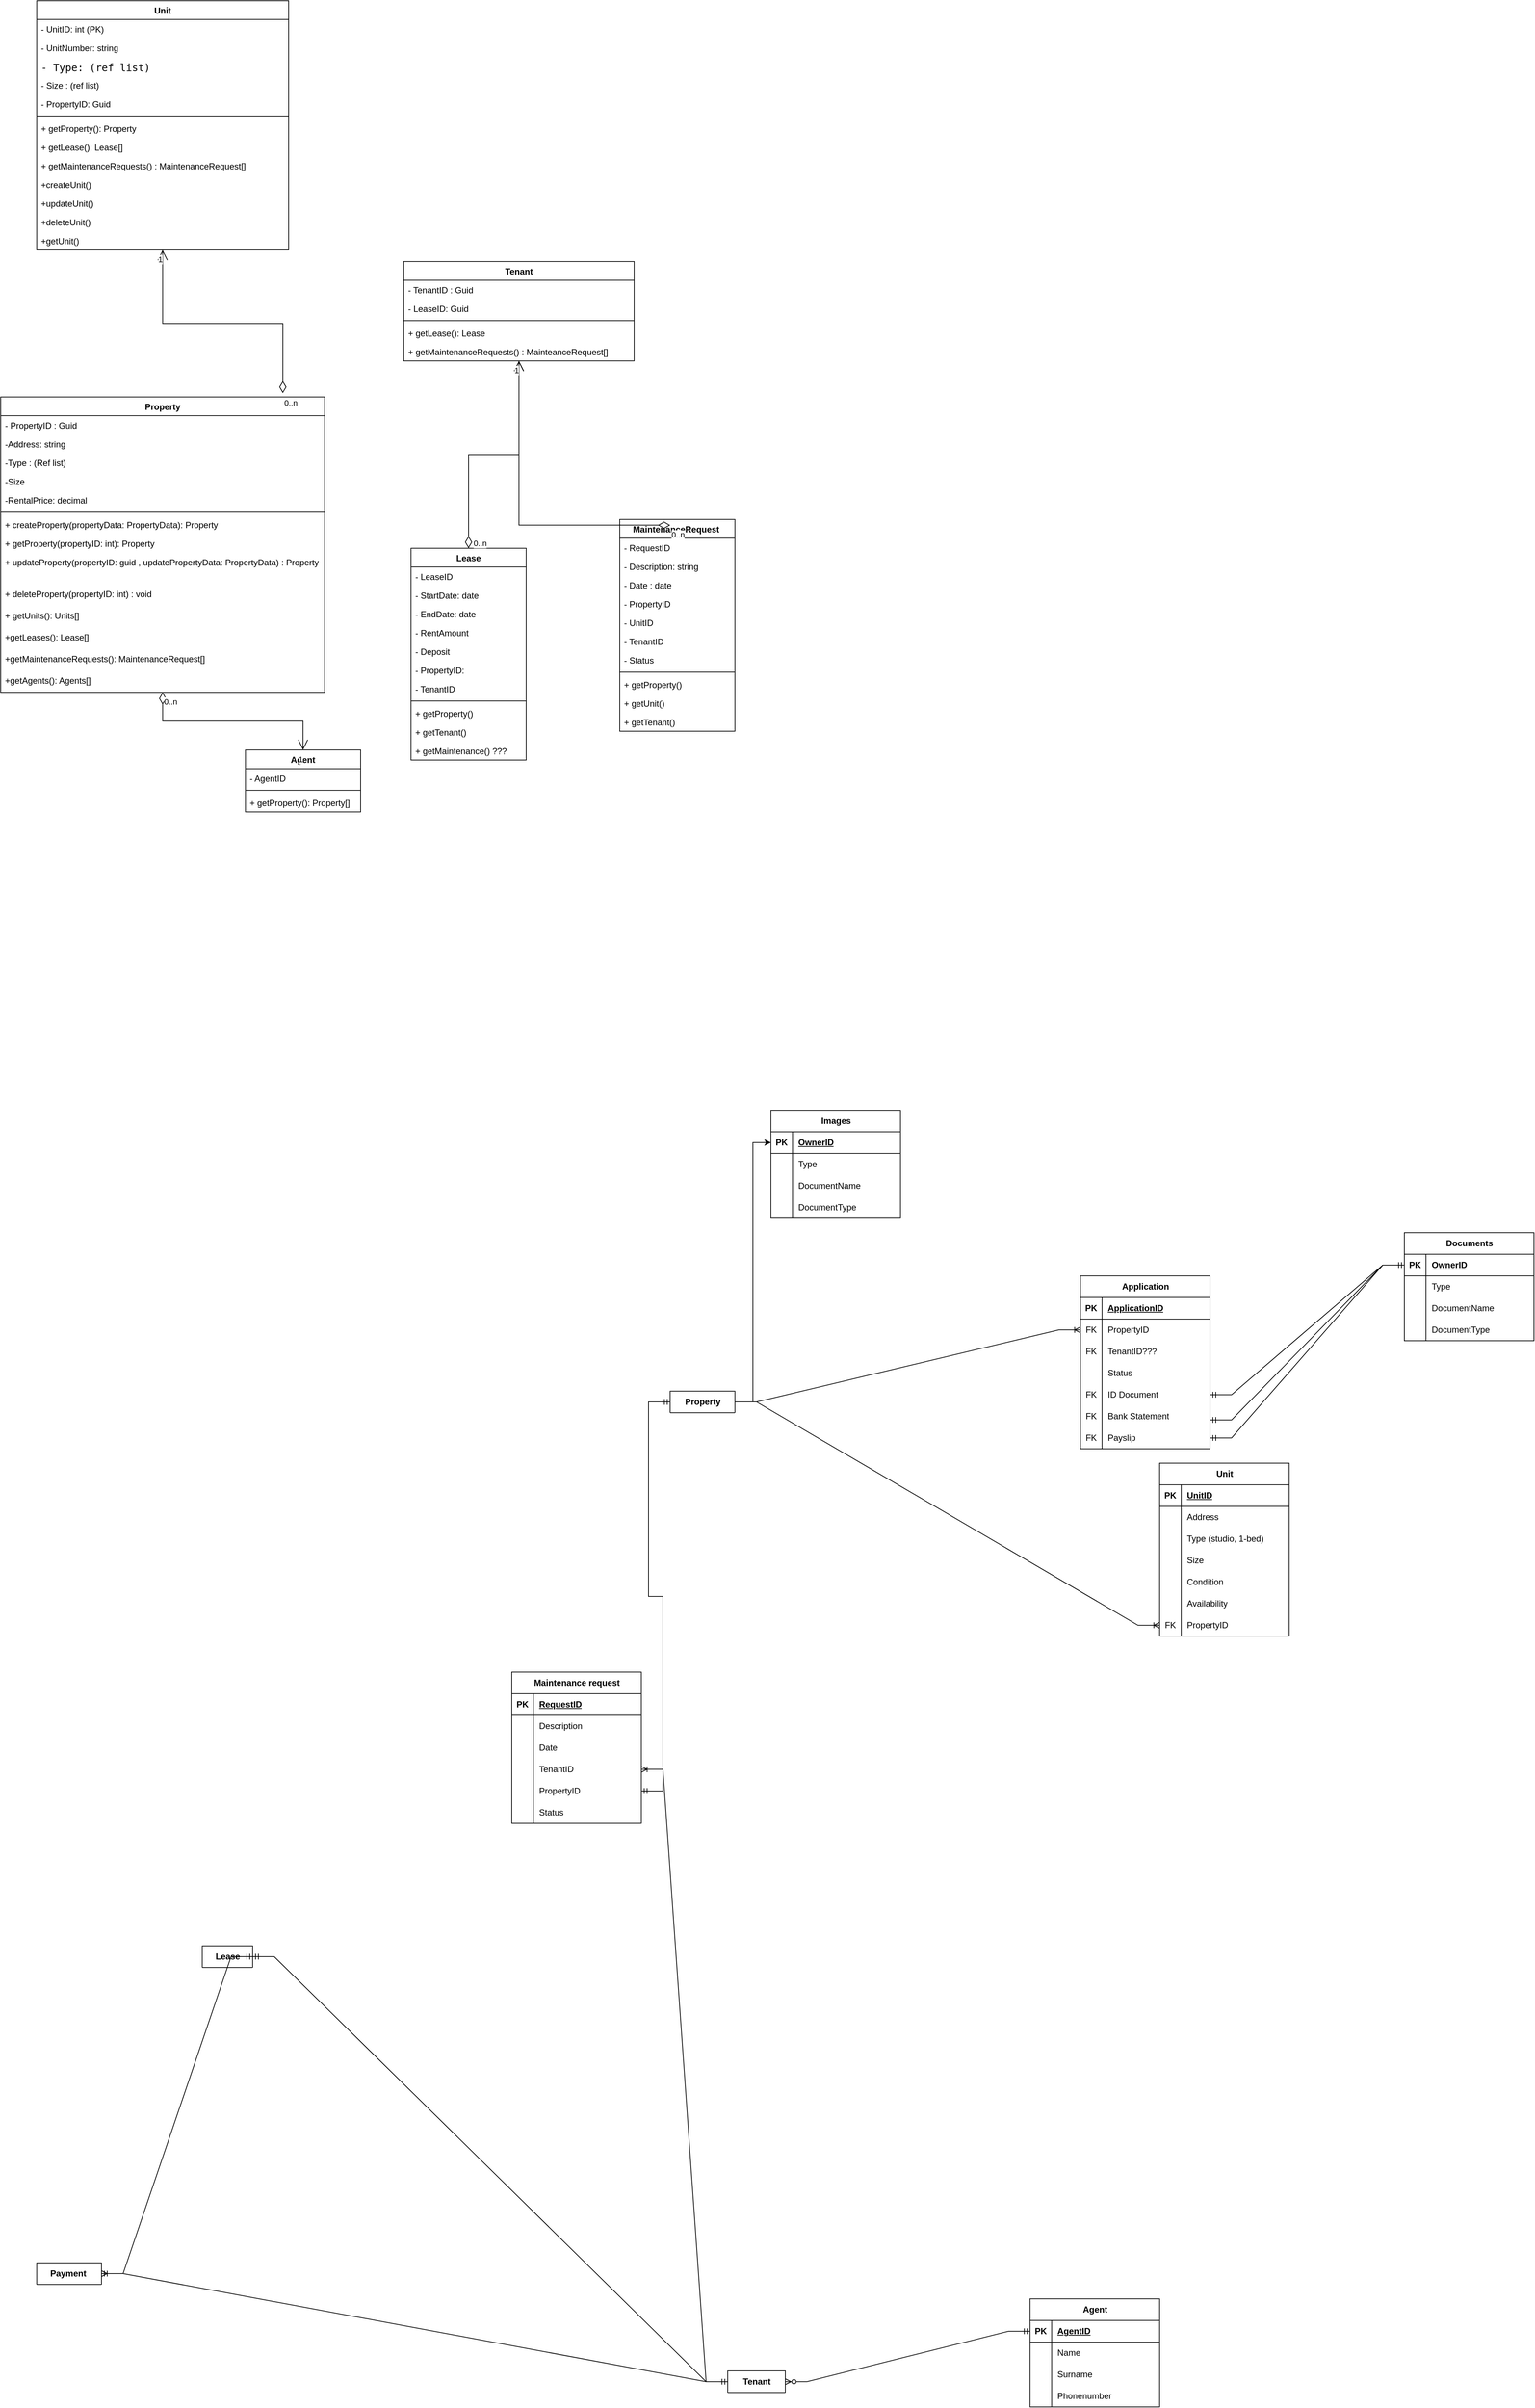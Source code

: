 <mxfile version="24.0.7" type="github" pages="2">
  <diagram id="R2lEEEUBdFMjLlhIrx00" name="Page-1">
    <mxGraphModel dx="4033" dy="3591" grid="1" gridSize="10" guides="1" tooltips="1" connect="1" arrows="1" fold="1" page="1" pageScale="1" pageWidth="850" pageHeight="1100" math="0" shadow="0" extFonts="Permanent Marker^https://fonts.googleapis.com/css?family=Permanent+Marker">
      <root>
        <mxCell id="0" />
        <mxCell id="1" parent="0" />
        <mxCell id="Ezn4l8TmzA2TiyY-5zOj-2" value="Tenant" style="shape=table;startSize=30;container=1;collapsible=1;childLayout=tableLayout;fixedRows=1;rowLines=0;fontStyle=1;align=center;resizeLast=1;html=1;" vertex="1" collapsed="1" parent="1">
          <mxGeometry x="-100" y="1320" width="80" height="30" as="geometry">
            <mxRectangle x="10" y="-440" width="180" height="240" as="alternateBounds" />
          </mxGeometry>
        </mxCell>
        <mxCell id="Ezn4l8TmzA2TiyY-5zOj-3" value="" style="shape=tableRow;horizontal=0;startSize=0;swimlaneHead=0;swimlaneBody=0;fillColor=none;collapsible=0;dropTarget=0;points=[[0,0.5],[1,0.5]];portConstraint=eastwest;top=0;left=0;right=0;bottom=1;" vertex="1" parent="Ezn4l8TmzA2TiyY-5zOj-2">
          <mxGeometry y="30" width="180" height="30" as="geometry" />
        </mxCell>
        <mxCell id="Ezn4l8TmzA2TiyY-5zOj-4" value="PK" style="shape=partialRectangle;connectable=0;fillColor=none;top=0;left=0;bottom=0;right=0;fontStyle=1;overflow=hidden;whiteSpace=wrap;html=1;" vertex="1" parent="Ezn4l8TmzA2TiyY-5zOj-3">
          <mxGeometry width="30" height="30" as="geometry">
            <mxRectangle width="30" height="30" as="alternateBounds" />
          </mxGeometry>
        </mxCell>
        <mxCell id="Ezn4l8TmzA2TiyY-5zOj-5" value="TenantID" style="shape=partialRectangle;connectable=0;fillColor=none;top=0;left=0;bottom=0;right=0;align=left;spacingLeft=6;fontStyle=5;overflow=hidden;whiteSpace=wrap;html=1;" vertex="1" parent="Ezn4l8TmzA2TiyY-5zOj-3">
          <mxGeometry x="30" width="150" height="30" as="geometry">
            <mxRectangle width="150" height="30" as="alternateBounds" />
          </mxGeometry>
        </mxCell>
        <mxCell id="Ezn4l8TmzA2TiyY-5zOj-6" value="" style="shape=tableRow;horizontal=0;startSize=0;swimlaneHead=0;swimlaneBody=0;fillColor=none;collapsible=0;dropTarget=0;points=[[0,0.5],[1,0.5]];portConstraint=eastwest;top=0;left=0;right=0;bottom=0;" vertex="1" parent="Ezn4l8TmzA2TiyY-5zOj-2">
          <mxGeometry y="60" width="180" height="30" as="geometry" />
        </mxCell>
        <mxCell id="Ezn4l8TmzA2TiyY-5zOj-7" value="" style="shape=partialRectangle;connectable=0;fillColor=none;top=0;left=0;bottom=0;right=0;editable=1;overflow=hidden;whiteSpace=wrap;html=1;" vertex="1" parent="Ezn4l8TmzA2TiyY-5zOj-6">
          <mxGeometry width="30" height="30" as="geometry">
            <mxRectangle width="30" height="30" as="alternateBounds" />
          </mxGeometry>
        </mxCell>
        <mxCell id="Ezn4l8TmzA2TiyY-5zOj-8" value="Name" style="shape=partialRectangle;connectable=0;fillColor=none;top=0;left=0;bottom=0;right=0;align=left;spacingLeft=6;overflow=hidden;whiteSpace=wrap;html=1;" vertex="1" parent="Ezn4l8TmzA2TiyY-5zOj-6">
          <mxGeometry x="30" width="150" height="30" as="geometry">
            <mxRectangle width="150" height="30" as="alternateBounds" />
          </mxGeometry>
        </mxCell>
        <mxCell id="Ezn4l8TmzA2TiyY-5zOj-9" value="" style="shape=tableRow;horizontal=0;startSize=0;swimlaneHead=0;swimlaneBody=0;fillColor=none;collapsible=0;dropTarget=0;points=[[0,0.5],[1,0.5]];portConstraint=eastwest;top=0;left=0;right=0;bottom=0;" vertex="1" parent="Ezn4l8TmzA2TiyY-5zOj-2">
          <mxGeometry y="90" width="180" height="30" as="geometry" />
        </mxCell>
        <mxCell id="Ezn4l8TmzA2TiyY-5zOj-10" value="" style="shape=partialRectangle;connectable=0;fillColor=none;top=0;left=0;bottom=0;right=0;editable=1;overflow=hidden;whiteSpace=wrap;html=1;" vertex="1" parent="Ezn4l8TmzA2TiyY-5zOj-9">
          <mxGeometry width="30" height="30" as="geometry">
            <mxRectangle width="30" height="30" as="alternateBounds" />
          </mxGeometry>
        </mxCell>
        <mxCell id="Ezn4l8TmzA2TiyY-5zOj-11" value="Surname" style="shape=partialRectangle;connectable=0;fillColor=none;top=0;left=0;bottom=0;right=0;align=left;spacingLeft=6;overflow=hidden;whiteSpace=wrap;html=1;" vertex="1" parent="Ezn4l8TmzA2TiyY-5zOj-9">
          <mxGeometry x="30" width="150" height="30" as="geometry">
            <mxRectangle width="150" height="30" as="alternateBounds" />
          </mxGeometry>
        </mxCell>
        <mxCell id="Ezn4l8TmzA2TiyY-5zOj-12" value="" style="shape=tableRow;horizontal=0;startSize=0;swimlaneHead=0;swimlaneBody=0;fillColor=none;collapsible=0;dropTarget=0;points=[[0,0.5],[1,0.5]];portConstraint=eastwest;top=0;left=0;right=0;bottom=0;" vertex="1" parent="Ezn4l8TmzA2TiyY-5zOj-2">
          <mxGeometry y="120" width="180" height="30" as="geometry" />
        </mxCell>
        <mxCell id="Ezn4l8TmzA2TiyY-5zOj-13" value="" style="shape=partialRectangle;connectable=0;fillColor=none;top=0;left=0;bottom=0;right=0;editable=1;overflow=hidden;whiteSpace=wrap;html=1;" vertex="1" parent="Ezn4l8TmzA2TiyY-5zOj-12">
          <mxGeometry width="30" height="30" as="geometry">
            <mxRectangle width="30" height="30" as="alternateBounds" />
          </mxGeometry>
        </mxCell>
        <mxCell id="Ezn4l8TmzA2TiyY-5zOj-14" value="Phonenumber&amp;nbsp;" style="shape=partialRectangle;connectable=0;fillColor=none;top=0;left=0;bottom=0;right=0;align=left;spacingLeft=6;overflow=hidden;whiteSpace=wrap;html=1;" vertex="1" parent="Ezn4l8TmzA2TiyY-5zOj-12">
          <mxGeometry x="30" width="150" height="30" as="geometry">
            <mxRectangle width="150" height="30" as="alternateBounds" />
          </mxGeometry>
        </mxCell>
        <mxCell id="Ezn4l8TmzA2TiyY-5zOj-113" style="shape=tableRow;horizontal=0;startSize=0;swimlaneHead=0;swimlaneBody=0;fillColor=none;collapsible=0;dropTarget=0;points=[[0,0.5],[1,0.5]];portConstraint=eastwest;top=0;left=0;right=0;bottom=0;" vertex="1" parent="Ezn4l8TmzA2TiyY-5zOj-2">
          <mxGeometry y="150" width="180" height="30" as="geometry" />
        </mxCell>
        <mxCell id="Ezn4l8TmzA2TiyY-5zOj-114" value="FK" style="shape=partialRectangle;connectable=0;fillColor=none;top=0;left=0;bottom=0;right=0;editable=1;overflow=hidden;whiteSpace=wrap;html=1;" vertex="1" parent="Ezn4l8TmzA2TiyY-5zOj-113">
          <mxGeometry width="30" height="30" as="geometry">
            <mxRectangle width="30" height="30" as="alternateBounds" />
          </mxGeometry>
        </mxCell>
        <mxCell id="Ezn4l8TmzA2TiyY-5zOj-115" value="LeaseID" style="shape=partialRectangle;connectable=0;fillColor=none;top=0;left=0;bottom=0;right=0;align=left;spacingLeft=6;overflow=hidden;whiteSpace=wrap;html=1;" vertex="1" parent="Ezn4l8TmzA2TiyY-5zOj-113">
          <mxGeometry x="30" width="150" height="30" as="geometry">
            <mxRectangle width="150" height="30" as="alternateBounds" />
          </mxGeometry>
        </mxCell>
        <mxCell id="Ezn4l8TmzA2TiyY-5zOj-116" style="shape=tableRow;horizontal=0;startSize=0;swimlaneHead=0;swimlaneBody=0;fillColor=none;collapsible=0;dropTarget=0;points=[[0,0.5],[1,0.5]];portConstraint=eastwest;top=0;left=0;right=0;bottom=0;" vertex="1" parent="Ezn4l8TmzA2TiyY-5zOj-2">
          <mxGeometry y="180" width="180" height="30" as="geometry" />
        </mxCell>
        <mxCell id="Ezn4l8TmzA2TiyY-5zOj-117" value="FK" style="shape=partialRectangle;connectable=0;fillColor=none;top=0;left=0;bottom=0;right=0;editable=1;overflow=hidden;whiteSpace=wrap;html=1;" vertex="1" parent="Ezn4l8TmzA2TiyY-5zOj-116">
          <mxGeometry width="30" height="30" as="geometry">
            <mxRectangle width="30" height="30" as="alternateBounds" />
          </mxGeometry>
        </mxCell>
        <mxCell id="Ezn4l8TmzA2TiyY-5zOj-118" value="AgendID" style="shape=partialRectangle;connectable=0;fillColor=none;top=0;left=0;bottom=0;right=0;align=left;spacingLeft=6;overflow=hidden;whiteSpace=wrap;html=1;" vertex="1" parent="Ezn4l8TmzA2TiyY-5zOj-116">
          <mxGeometry x="30" width="150" height="30" as="geometry">
            <mxRectangle width="150" height="30" as="alternateBounds" />
          </mxGeometry>
        </mxCell>
        <mxCell id="Ezn4l8TmzA2TiyY-5zOj-168" style="shape=tableRow;horizontal=0;startSize=0;swimlaneHead=0;swimlaneBody=0;fillColor=none;collapsible=0;dropTarget=0;points=[[0,0.5],[1,0.5]];portConstraint=eastwest;top=0;left=0;right=0;bottom=0;" vertex="1" parent="Ezn4l8TmzA2TiyY-5zOj-2">
          <mxGeometry y="210" width="180" height="30" as="geometry" />
        </mxCell>
        <mxCell id="Ezn4l8TmzA2TiyY-5zOj-169" style="shape=partialRectangle;connectable=0;fillColor=none;top=0;left=0;bottom=0;right=0;editable=1;overflow=hidden;whiteSpace=wrap;html=1;" vertex="1" parent="Ezn4l8TmzA2TiyY-5zOj-168">
          <mxGeometry width="30" height="30" as="geometry">
            <mxRectangle width="30" height="30" as="alternateBounds" />
          </mxGeometry>
        </mxCell>
        <mxCell id="Ezn4l8TmzA2TiyY-5zOj-170" value="RentalPaymentHistory??" style="shape=partialRectangle;connectable=0;fillColor=none;top=0;left=0;bottom=0;right=0;align=left;spacingLeft=6;overflow=hidden;whiteSpace=wrap;html=1;" vertex="1" parent="Ezn4l8TmzA2TiyY-5zOj-168">
          <mxGeometry x="30" width="150" height="30" as="geometry">
            <mxRectangle width="150" height="30" as="alternateBounds" />
          </mxGeometry>
        </mxCell>
        <mxCell id="Ezn4l8TmzA2TiyY-5zOj-22" value="Agent" style="shape=table;startSize=30;container=1;collapsible=1;childLayout=tableLayout;fixedRows=1;rowLines=0;fontStyle=1;align=center;resizeLast=1;html=1;" vertex="1" parent="1">
          <mxGeometry x="320" y="1220" width="180" height="150" as="geometry" />
        </mxCell>
        <mxCell id="Ezn4l8TmzA2TiyY-5zOj-23" value="" style="shape=tableRow;horizontal=0;startSize=0;swimlaneHead=0;swimlaneBody=0;fillColor=none;collapsible=0;dropTarget=0;points=[[0,0.5],[1,0.5]];portConstraint=eastwest;top=0;left=0;right=0;bottom=1;" vertex="1" parent="Ezn4l8TmzA2TiyY-5zOj-22">
          <mxGeometry y="30" width="180" height="30" as="geometry" />
        </mxCell>
        <mxCell id="Ezn4l8TmzA2TiyY-5zOj-24" value="PK" style="shape=partialRectangle;connectable=0;fillColor=none;top=0;left=0;bottom=0;right=0;fontStyle=1;overflow=hidden;whiteSpace=wrap;html=1;" vertex="1" parent="Ezn4l8TmzA2TiyY-5zOj-23">
          <mxGeometry width="30" height="30" as="geometry">
            <mxRectangle width="30" height="30" as="alternateBounds" />
          </mxGeometry>
        </mxCell>
        <mxCell id="Ezn4l8TmzA2TiyY-5zOj-25" value="AgentID" style="shape=partialRectangle;connectable=0;fillColor=none;top=0;left=0;bottom=0;right=0;align=left;spacingLeft=6;fontStyle=5;overflow=hidden;whiteSpace=wrap;html=1;" vertex="1" parent="Ezn4l8TmzA2TiyY-5zOj-23">
          <mxGeometry x="30" width="150" height="30" as="geometry">
            <mxRectangle width="150" height="30" as="alternateBounds" />
          </mxGeometry>
        </mxCell>
        <mxCell id="Ezn4l8TmzA2TiyY-5zOj-26" value="" style="shape=tableRow;horizontal=0;startSize=0;swimlaneHead=0;swimlaneBody=0;fillColor=none;collapsible=0;dropTarget=0;points=[[0,0.5],[1,0.5]];portConstraint=eastwest;top=0;left=0;right=0;bottom=0;" vertex="1" parent="Ezn4l8TmzA2TiyY-5zOj-22">
          <mxGeometry y="60" width="180" height="30" as="geometry" />
        </mxCell>
        <mxCell id="Ezn4l8TmzA2TiyY-5zOj-27" value="" style="shape=partialRectangle;connectable=0;fillColor=none;top=0;left=0;bottom=0;right=0;editable=1;overflow=hidden;whiteSpace=wrap;html=1;" vertex="1" parent="Ezn4l8TmzA2TiyY-5zOj-26">
          <mxGeometry width="30" height="30" as="geometry">
            <mxRectangle width="30" height="30" as="alternateBounds" />
          </mxGeometry>
        </mxCell>
        <mxCell id="Ezn4l8TmzA2TiyY-5zOj-28" value="Name&amp;nbsp;" style="shape=partialRectangle;connectable=0;fillColor=none;top=0;left=0;bottom=0;right=0;align=left;spacingLeft=6;overflow=hidden;whiteSpace=wrap;html=1;" vertex="1" parent="Ezn4l8TmzA2TiyY-5zOj-26">
          <mxGeometry x="30" width="150" height="30" as="geometry">
            <mxRectangle width="150" height="30" as="alternateBounds" />
          </mxGeometry>
        </mxCell>
        <mxCell id="Ezn4l8TmzA2TiyY-5zOj-29" value="" style="shape=tableRow;horizontal=0;startSize=0;swimlaneHead=0;swimlaneBody=0;fillColor=none;collapsible=0;dropTarget=0;points=[[0,0.5],[1,0.5]];portConstraint=eastwest;top=0;left=0;right=0;bottom=0;" vertex="1" parent="Ezn4l8TmzA2TiyY-5zOj-22">
          <mxGeometry y="90" width="180" height="30" as="geometry" />
        </mxCell>
        <mxCell id="Ezn4l8TmzA2TiyY-5zOj-30" value="" style="shape=partialRectangle;connectable=0;fillColor=none;top=0;left=0;bottom=0;right=0;editable=1;overflow=hidden;whiteSpace=wrap;html=1;" vertex="1" parent="Ezn4l8TmzA2TiyY-5zOj-29">
          <mxGeometry width="30" height="30" as="geometry">
            <mxRectangle width="30" height="30" as="alternateBounds" />
          </mxGeometry>
        </mxCell>
        <mxCell id="Ezn4l8TmzA2TiyY-5zOj-31" value="Surname" style="shape=partialRectangle;connectable=0;fillColor=none;top=0;left=0;bottom=0;right=0;align=left;spacingLeft=6;overflow=hidden;whiteSpace=wrap;html=1;" vertex="1" parent="Ezn4l8TmzA2TiyY-5zOj-29">
          <mxGeometry x="30" width="150" height="30" as="geometry">
            <mxRectangle width="150" height="30" as="alternateBounds" />
          </mxGeometry>
        </mxCell>
        <mxCell id="Ezn4l8TmzA2TiyY-5zOj-32" value="" style="shape=tableRow;horizontal=0;startSize=0;swimlaneHead=0;swimlaneBody=0;fillColor=none;collapsible=0;dropTarget=0;points=[[0,0.5],[1,0.5]];portConstraint=eastwest;top=0;left=0;right=0;bottom=0;" vertex="1" parent="Ezn4l8TmzA2TiyY-5zOj-22">
          <mxGeometry y="120" width="180" height="30" as="geometry" />
        </mxCell>
        <mxCell id="Ezn4l8TmzA2TiyY-5zOj-33" value="" style="shape=partialRectangle;connectable=0;fillColor=none;top=0;left=0;bottom=0;right=0;editable=1;overflow=hidden;whiteSpace=wrap;html=1;" vertex="1" parent="Ezn4l8TmzA2TiyY-5zOj-32">
          <mxGeometry width="30" height="30" as="geometry">
            <mxRectangle width="30" height="30" as="alternateBounds" />
          </mxGeometry>
        </mxCell>
        <mxCell id="Ezn4l8TmzA2TiyY-5zOj-34" value="Phonenumber" style="shape=partialRectangle;connectable=0;fillColor=none;top=0;left=0;bottom=0;right=0;align=left;spacingLeft=6;overflow=hidden;whiteSpace=wrap;html=1;" vertex="1" parent="Ezn4l8TmzA2TiyY-5zOj-32">
          <mxGeometry x="30" width="150" height="30" as="geometry">
            <mxRectangle width="150" height="30" as="alternateBounds" />
          </mxGeometry>
        </mxCell>
        <mxCell id="Ezn4l8TmzA2TiyY-5zOj-35" value="Property" style="shape=table;startSize=30;container=1;collapsible=1;childLayout=tableLayout;fixedRows=1;rowLines=0;fontStyle=1;align=center;resizeLast=1;html=1;" vertex="1" collapsed="1" parent="1">
          <mxGeometry x="-180" y="-40" width="90" height="30" as="geometry">
            <mxRectangle x="-180" y="-40" width="180" height="210" as="alternateBounds" />
          </mxGeometry>
        </mxCell>
        <mxCell id="Ezn4l8TmzA2TiyY-5zOj-36" value="" style="shape=tableRow;horizontal=0;startSize=0;swimlaneHead=0;swimlaneBody=0;fillColor=none;collapsible=0;dropTarget=0;points=[[0,0.5],[1,0.5]];portConstraint=eastwest;top=0;left=0;right=0;bottom=1;" vertex="1" parent="Ezn4l8TmzA2TiyY-5zOj-35">
          <mxGeometry y="30" width="180" height="30" as="geometry" />
        </mxCell>
        <mxCell id="Ezn4l8TmzA2TiyY-5zOj-37" value="PK" style="shape=partialRectangle;connectable=0;fillColor=none;top=0;left=0;bottom=0;right=0;fontStyle=1;overflow=hidden;whiteSpace=wrap;html=1;" vertex="1" parent="Ezn4l8TmzA2TiyY-5zOj-36">
          <mxGeometry width="30" height="30" as="geometry">
            <mxRectangle width="30" height="30" as="alternateBounds" />
          </mxGeometry>
        </mxCell>
        <mxCell id="Ezn4l8TmzA2TiyY-5zOj-38" value="PropertyID" style="shape=partialRectangle;connectable=0;fillColor=none;top=0;left=0;bottom=0;right=0;align=left;spacingLeft=6;fontStyle=5;overflow=hidden;whiteSpace=wrap;html=1;" vertex="1" parent="Ezn4l8TmzA2TiyY-5zOj-36">
          <mxGeometry x="30" width="150" height="30" as="geometry">
            <mxRectangle width="150" height="30" as="alternateBounds" />
          </mxGeometry>
        </mxCell>
        <mxCell id="Ezn4l8TmzA2TiyY-5zOj-39" value="" style="shape=tableRow;horizontal=0;startSize=0;swimlaneHead=0;swimlaneBody=0;fillColor=none;collapsible=0;dropTarget=0;points=[[0,0.5],[1,0.5]];portConstraint=eastwest;top=0;left=0;right=0;bottom=0;" vertex="1" parent="Ezn4l8TmzA2TiyY-5zOj-35">
          <mxGeometry y="60" width="180" height="30" as="geometry" />
        </mxCell>
        <mxCell id="Ezn4l8TmzA2TiyY-5zOj-40" value="" style="shape=partialRectangle;connectable=0;fillColor=none;top=0;left=0;bottom=0;right=0;editable=1;overflow=hidden;whiteSpace=wrap;html=1;" vertex="1" parent="Ezn4l8TmzA2TiyY-5zOj-39">
          <mxGeometry width="30" height="30" as="geometry">
            <mxRectangle width="30" height="30" as="alternateBounds" />
          </mxGeometry>
        </mxCell>
        <mxCell id="Ezn4l8TmzA2TiyY-5zOj-41" value="Address&amp;nbsp;" style="shape=partialRectangle;connectable=0;fillColor=none;top=0;left=0;bottom=0;right=0;align=left;spacingLeft=6;overflow=hidden;whiteSpace=wrap;html=1;" vertex="1" parent="Ezn4l8TmzA2TiyY-5zOj-39">
          <mxGeometry x="30" width="150" height="30" as="geometry">
            <mxRectangle width="150" height="30" as="alternateBounds" />
          </mxGeometry>
        </mxCell>
        <mxCell id="Ezn4l8TmzA2TiyY-5zOj-42" value="" style="shape=tableRow;horizontal=0;startSize=0;swimlaneHead=0;swimlaneBody=0;fillColor=none;collapsible=0;dropTarget=0;points=[[0,0.5],[1,0.5]];portConstraint=eastwest;top=0;left=0;right=0;bottom=0;" vertex="1" parent="Ezn4l8TmzA2TiyY-5zOj-35">
          <mxGeometry y="90" width="180" height="30" as="geometry" />
        </mxCell>
        <mxCell id="Ezn4l8TmzA2TiyY-5zOj-43" value="" style="shape=partialRectangle;connectable=0;fillColor=none;top=0;left=0;bottom=0;right=0;editable=1;overflow=hidden;whiteSpace=wrap;html=1;" vertex="1" parent="Ezn4l8TmzA2TiyY-5zOj-42">
          <mxGeometry width="30" height="30" as="geometry">
            <mxRectangle width="30" height="30" as="alternateBounds" />
          </mxGeometry>
        </mxCell>
        <mxCell id="Ezn4l8TmzA2TiyY-5zOj-44" value="Type (townhouse,flat, etc)&amp;nbsp;" style="shape=partialRectangle;connectable=0;fillColor=none;top=0;left=0;bottom=0;right=0;align=left;spacingLeft=6;overflow=hidden;whiteSpace=wrap;html=1;" vertex="1" parent="Ezn4l8TmzA2TiyY-5zOj-42">
          <mxGeometry x="30" width="150" height="30" as="geometry">
            <mxRectangle width="150" height="30" as="alternateBounds" />
          </mxGeometry>
        </mxCell>
        <mxCell id="Ezn4l8TmzA2TiyY-5zOj-45" value="" style="shape=tableRow;horizontal=0;startSize=0;swimlaneHead=0;swimlaneBody=0;fillColor=none;collapsible=0;dropTarget=0;points=[[0,0.5],[1,0.5]];portConstraint=eastwest;top=0;left=0;right=0;bottom=0;" vertex="1" parent="Ezn4l8TmzA2TiyY-5zOj-35">
          <mxGeometry y="120" width="180" height="30" as="geometry" />
        </mxCell>
        <mxCell id="Ezn4l8TmzA2TiyY-5zOj-46" value="" style="shape=partialRectangle;connectable=0;fillColor=none;top=0;left=0;bottom=0;right=0;editable=1;overflow=hidden;whiteSpace=wrap;html=1;" vertex="1" parent="Ezn4l8TmzA2TiyY-5zOj-45">
          <mxGeometry width="30" height="30" as="geometry">
            <mxRectangle width="30" height="30" as="alternateBounds" />
          </mxGeometry>
        </mxCell>
        <mxCell id="Ezn4l8TmzA2TiyY-5zOj-47" value="Size&amp;nbsp;" style="shape=partialRectangle;connectable=0;fillColor=none;top=0;left=0;bottom=0;right=0;align=left;spacingLeft=6;overflow=hidden;whiteSpace=wrap;html=1;" vertex="1" parent="Ezn4l8TmzA2TiyY-5zOj-45">
          <mxGeometry x="30" width="150" height="30" as="geometry">
            <mxRectangle width="150" height="30" as="alternateBounds" />
          </mxGeometry>
        </mxCell>
        <mxCell id="Ezn4l8TmzA2TiyY-5zOj-165" style="shape=tableRow;horizontal=0;startSize=0;swimlaneHead=0;swimlaneBody=0;fillColor=none;collapsible=0;dropTarget=0;points=[[0,0.5],[1,0.5]];portConstraint=eastwest;top=0;left=0;right=0;bottom=0;" vertex="1" parent="Ezn4l8TmzA2TiyY-5zOj-35">
          <mxGeometry y="150" width="180" height="30" as="geometry" />
        </mxCell>
        <mxCell id="Ezn4l8TmzA2TiyY-5zOj-166" style="shape=partialRectangle;connectable=0;fillColor=none;top=0;left=0;bottom=0;right=0;editable=1;overflow=hidden;whiteSpace=wrap;html=1;" vertex="1" parent="Ezn4l8TmzA2TiyY-5zOj-165">
          <mxGeometry width="30" height="30" as="geometry">
            <mxRectangle width="30" height="30" as="alternateBounds" />
          </mxGeometry>
        </mxCell>
        <mxCell id="Ezn4l8TmzA2TiyY-5zOj-167" value="RentalPrice" style="shape=partialRectangle;connectable=0;fillColor=none;top=0;left=0;bottom=0;right=0;align=left;spacingLeft=6;overflow=hidden;whiteSpace=wrap;html=1;" vertex="1" parent="Ezn4l8TmzA2TiyY-5zOj-165">
          <mxGeometry x="30" width="150" height="30" as="geometry">
            <mxRectangle width="150" height="30" as="alternateBounds" />
          </mxGeometry>
        </mxCell>
        <mxCell id="Ezn4l8TmzA2TiyY-5zOj-202" style="shape=tableRow;horizontal=0;startSize=0;swimlaneHead=0;swimlaneBody=0;fillColor=none;collapsible=0;dropTarget=0;points=[[0,0.5],[1,0.5]];portConstraint=eastwest;top=0;left=0;right=0;bottom=0;" vertex="1" parent="Ezn4l8TmzA2TiyY-5zOj-35">
          <mxGeometry y="180" width="180" height="30" as="geometry" />
        </mxCell>
        <mxCell id="Ezn4l8TmzA2TiyY-5zOj-203" value="Fk" style="shape=partialRectangle;connectable=0;fillColor=none;top=0;left=0;bottom=0;right=0;editable=1;overflow=hidden;whiteSpace=wrap;html=1;" vertex="1" parent="Ezn4l8TmzA2TiyY-5zOj-202">
          <mxGeometry width="30" height="30" as="geometry">
            <mxRectangle width="30" height="30" as="alternateBounds" />
          </mxGeometry>
        </mxCell>
        <mxCell id="Ezn4l8TmzA2TiyY-5zOj-204" value="ImageID&amp;nbsp;" style="shape=partialRectangle;connectable=0;fillColor=none;top=0;left=0;bottom=0;right=0;align=left;spacingLeft=6;overflow=hidden;whiteSpace=wrap;html=1;" vertex="1" parent="Ezn4l8TmzA2TiyY-5zOj-202">
          <mxGeometry x="30" width="150" height="30" as="geometry">
            <mxRectangle width="150" height="30" as="alternateBounds" />
          </mxGeometry>
        </mxCell>
        <mxCell id="Ezn4l8TmzA2TiyY-5zOj-48" value="Documents" style="shape=table;startSize=30;container=1;collapsible=1;childLayout=tableLayout;fixedRows=1;rowLines=0;fontStyle=1;align=center;resizeLast=1;html=1;" vertex="1" parent="1">
          <mxGeometry x="840" y="-260" width="180" height="150" as="geometry" />
        </mxCell>
        <mxCell id="Ezn4l8TmzA2TiyY-5zOj-49" value="" style="shape=tableRow;horizontal=0;startSize=0;swimlaneHead=0;swimlaneBody=0;fillColor=none;collapsible=0;dropTarget=0;points=[[0,0.5],[1,0.5]];portConstraint=eastwest;top=0;left=0;right=0;bottom=1;" vertex="1" parent="Ezn4l8TmzA2TiyY-5zOj-48">
          <mxGeometry y="30" width="180" height="30" as="geometry" />
        </mxCell>
        <mxCell id="Ezn4l8TmzA2TiyY-5zOj-50" value="PK" style="shape=partialRectangle;connectable=0;fillColor=none;top=0;left=0;bottom=0;right=0;fontStyle=1;overflow=hidden;whiteSpace=wrap;html=1;" vertex="1" parent="Ezn4l8TmzA2TiyY-5zOj-49">
          <mxGeometry width="30" height="30" as="geometry">
            <mxRectangle width="30" height="30" as="alternateBounds" />
          </mxGeometry>
        </mxCell>
        <mxCell id="Ezn4l8TmzA2TiyY-5zOj-51" value="OwnerID" style="shape=partialRectangle;connectable=0;fillColor=none;top=0;left=0;bottom=0;right=0;align=left;spacingLeft=6;fontStyle=5;overflow=hidden;whiteSpace=wrap;html=1;" vertex="1" parent="Ezn4l8TmzA2TiyY-5zOj-49">
          <mxGeometry x="30" width="150" height="30" as="geometry">
            <mxRectangle width="150" height="30" as="alternateBounds" />
          </mxGeometry>
        </mxCell>
        <mxCell id="Ezn4l8TmzA2TiyY-5zOj-52" value="" style="shape=tableRow;horizontal=0;startSize=0;swimlaneHead=0;swimlaneBody=0;fillColor=none;collapsible=0;dropTarget=0;points=[[0,0.5],[1,0.5]];portConstraint=eastwest;top=0;left=0;right=0;bottom=0;" vertex="1" parent="Ezn4l8TmzA2TiyY-5zOj-48">
          <mxGeometry y="60" width="180" height="30" as="geometry" />
        </mxCell>
        <mxCell id="Ezn4l8TmzA2TiyY-5zOj-53" value="" style="shape=partialRectangle;connectable=0;fillColor=none;top=0;left=0;bottom=0;right=0;editable=1;overflow=hidden;whiteSpace=wrap;html=1;" vertex="1" parent="Ezn4l8TmzA2TiyY-5zOj-52">
          <mxGeometry width="30" height="30" as="geometry">
            <mxRectangle width="30" height="30" as="alternateBounds" />
          </mxGeometry>
        </mxCell>
        <mxCell id="Ezn4l8TmzA2TiyY-5zOj-54" value="Type" style="shape=partialRectangle;connectable=0;fillColor=none;top=0;left=0;bottom=0;right=0;align=left;spacingLeft=6;overflow=hidden;whiteSpace=wrap;html=1;" vertex="1" parent="Ezn4l8TmzA2TiyY-5zOj-52">
          <mxGeometry x="30" width="150" height="30" as="geometry">
            <mxRectangle width="150" height="30" as="alternateBounds" />
          </mxGeometry>
        </mxCell>
        <mxCell id="Ezn4l8TmzA2TiyY-5zOj-55" value="" style="shape=tableRow;horizontal=0;startSize=0;swimlaneHead=0;swimlaneBody=0;fillColor=none;collapsible=0;dropTarget=0;points=[[0,0.5],[1,0.5]];portConstraint=eastwest;top=0;left=0;right=0;bottom=0;" vertex="1" parent="Ezn4l8TmzA2TiyY-5zOj-48">
          <mxGeometry y="90" width="180" height="30" as="geometry" />
        </mxCell>
        <mxCell id="Ezn4l8TmzA2TiyY-5zOj-56" value="" style="shape=partialRectangle;connectable=0;fillColor=none;top=0;left=0;bottom=0;right=0;editable=1;overflow=hidden;whiteSpace=wrap;html=1;" vertex="1" parent="Ezn4l8TmzA2TiyY-5zOj-55">
          <mxGeometry width="30" height="30" as="geometry">
            <mxRectangle width="30" height="30" as="alternateBounds" />
          </mxGeometry>
        </mxCell>
        <mxCell id="Ezn4l8TmzA2TiyY-5zOj-57" value="DocumentName&amp;nbsp;" style="shape=partialRectangle;connectable=0;fillColor=none;top=0;left=0;bottom=0;right=0;align=left;spacingLeft=6;overflow=hidden;whiteSpace=wrap;html=1;" vertex="1" parent="Ezn4l8TmzA2TiyY-5zOj-55">
          <mxGeometry x="30" width="150" height="30" as="geometry">
            <mxRectangle width="150" height="30" as="alternateBounds" />
          </mxGeometry>
        </mxCell>
        <mxCell id="Ezn4l8TmzA2TiyY-5zOj-58" value="" style="shape=tableRow;horizontal=0;startSize=0;swimlaneHead=0;swimlaneBody=0;fillColor=none;collapsible=0;dropTarget=0;points=[[0,0.5],[1,0.5]];portConstraint=eastwest;top=0;left=0;right=0;bottom=0;" vertex="1" parent="Ezn4l8TmzA2TiyY-5zOj-48">
          <mxGeometry y="120" width="180" height="30" as="geometry" />
        </mxCell>
        <mxCell id="Ezn4l8TmzA2TiyY-5zOj-59" value="" style="shape=partialRectangle;connectable=0;fillColor=none;top=0;left=0;bottom=0;right=0;editable=1;overflow=hidden;whiteSpace=wrap;html=1;" vertex="1" parent="Ezn4l8TmzA2TiyY-5zOj-58">
          <mxGeometry width="30" height="30" as="geometry">
            <mxRectangle width="30" height="30" as="alternateBounds" />
          </mxGeometry>
        </mxCell>
        <mxCell id="Ezn4l8TmzA2TiyY-5zOj-60" value="DocumentType&amp;nbsp;" style="shape=partialRectangle;connectable=0;fillColor=none;top=0;left=0;bottom=0;right=0;align=left;spacingLeft=6;overflow=hidden;whiteSpace=wrap;html=1;" vertex="1" parent="Ezn4l8TmzA2TiyY-5zOj-58">
          <mxGeometry x="30" width="150" height="30" as="geometry">
            <mxRectangle width="150" height="30" as="alternateBounds" />
          </mxGeometry>
        </mxCell>
        <mxCell id="Ezn4l8TmzA2TiyY-5zOj-61" value="Lease" style="shape=table;startSize=30;container=1;collapsible=1;childLayout=tableLayout;fixedRows=1;rowLines=0;fontStyle=1;align=center;resizeLast=1;html=1;" vertex="1" collapsed="1" parent="1">
          <mxGeometry x="-830" y="730" width="70" height="30" as="geometry">
            <mxRectangle x="-850" y="-500" width="180" height="270" as="alternateBounds" />
          </mxGeometry>
        </mxCell>
        <mxCell id="Ezn4l8TmzA2TiyY-5zOj-62" value="" style="shape=tableRow;horizontal=0;startSize=0;swimlaneHead=0;swimlaneBody=0;fillColor=none;collapsible=0;dropTarget=0;points=[[0,0.5],[1,0.5]];portConstraint=eastwest;top=0;left=0;right=0;bottom=1;" vertex="1" parent="Ezn4l8TmzA2TiyY-5zOj-61">
          <mxGeometry y="30" width="180" height="30" as="geometry" />
        </mxCell>
        <mxCell id="Ezn4l8TmzA2TiyY-5zOj-63" value="PK" style="shape=partialRectangle;connectable=0;fillColor=none;top=0;left=0;bottom=0;right=0;fontStyle=1;overflow=hidden;whiteSpace=wrap;html=1;" vertex="1" parent="Ezn4l8TmzA2TiyY-5zOj-62">
          <mxGeometry width="30" height="30" as="geometry">
            <mxRectangle width="30" height="30" as="alternateBounds" />
          </mxGeometry>
        </mxCell>
        <mxCell id="Ezn4l8TmzA2TiyY-5zOj-64" value="LeaseID" style="shape=partialRectangle;connectable=0;fillColor=none;top=0;left=0;bottom=0;right=0;align=left;spacingLeft=6;fontStyle=5;overflow=hidden;whiteSpace=wrap;html=1;" vertex="1" parent="Ezn4l8TmzA2TiyY-5zOj-62">
          <mxGeometry x="30" width="150" height="30" as="geometry">
            <mxRectangle width="150" height="30" as="alternateBounds" />
          </mxGeometry>
        </mxCell>
        <mxCell id="Ezn4l8TmzA2TiyY-5zOj-65" value="" style="shape=tableRow;horizontal=0;startSize=0;swimlaneHead=0;swimlaneBody=0;fillColor=none;collapsible=0;dropTarget=0;points=[[0,0.5],[1,0.5]];portConstraint=eastwest;top=0;left=0;right=0;bottom=0;" vertex="1" parent="Ezn4l8TmzA2TiyY-5zOj-61">
          <mxGeometry y="60" width="180" height="30" as="geometry" />
        </mxCell>
        <mxCell id="Ezn4l8TmzA2TiyY-5zOj-66" value="" style="shape=partialRectangle;connectable=0;fillColor=none;top=0;left=0;bottom=0;right=0;editable=1;overflow=hidden;whiteSpace=wrap;html=1;" vertex="1" parent="Ezn4l8TmzA2TiyY-5zOj-65">
          <mxGeometry width="30" height="30" as="geometry">
            <mxRectangle width="30" height="30" as="alternateBounds" />
          </mxGeometry>
        </mxCell>
        <mxCell id="Ezn4l8TmzA2TiyY-5zOj-67" value="StartDate" style="shape=partialRectangle;connectable=0;fillColor=none;top=0;left=0;bottom=0;right=0;align=left;spacingLeft=6;overflow=hidden;whiteSpace=wrap;html=1;" vertex="1" parent="Ezn4l8TmzA2TiyY-5zOj-65">
          <mxGeometry x="30" width="150" height="30" as="geometry">
            <mxRectangle width="150" height="30" as="alternateBounds" />
          </mxGeometry>
        </mxCell>
        <mxCell id="Ezn4l8TmzA2TiyY-5zOj-68" value="" style="shape=tableRow;horizontal=0;startSize=0;swimlaneHead=0;swimlaneBody=0;fillColor=none;collapsible=0;dropTarget=0;points=[[0,0.5],[1,0.5]];portConstraint=eastwest;top=0;left=0;right=0;bottom=0;" vertex="1" parent="Ezn4l8TmzA2TiyY-5zOj-61">
          <mxGeometry y="90" width="180" height="30" as="geometry" />
        </mxCell>
        <mxCell id="Ezn4l8TmzA2TiyY-5zOj-69" value="" style="shape=partialRectangle;connectable=0;fillColor=none;top=0;left=0;bottom=0;right=0;editable=1;overflow=hidden;whiteSpace=wrap;html=1;" vertex="1" parent="Ezn4l8TmzA2TiyY-5zOj-68">
          <mxGeometry width="30" height="30" as="geometry">
            <mxRectangle width="30" height="30" as="alternateBounds" />
          </mxGeometry>
        </mxCell>
        <mxCell id="Ezn4l8TmzA2TiyY-5zOj-70" value="EndDate" style="shape=partialRectangle;connectable=0;fillColor=none;top=0;left=0;bottom=0;right=0;align=left;spacingLeft=6;overflow=hidden;whiteSpace=wrap;html=1;" vertex="1" parent="Ezn4l8TmzA2TiyY-5zOj-68">
          <mxGeometry x="30" width="150" height="30" as="geometry">
            <mxRectangle width="150" height="30" as="alternateBounds" />
          </mxGeometry>
        </mxCell>
        <mxCell id="Ezn4l8TmzA2TiyY-5zOj-71" value="" style="shape=tableRow;horizontal=0;startSize=0;swimlaneHead=0;swimlaneBody=0;fillColor=none;collapsible=0;dropTarget=0;points=[[0,0.5],[1,0.5]];portConstraint=eastwest;top=0;left=0;right=0;bottom=0;" vertex="1" parent="Ezn4l8TmzA2TiyY-5zOj-61">
          <mxGeometry y="120" width="180" height="30" as="geometry" />
        </mxCell>
        <mxCell id="Ezn4l8TmzA2TiyY-5zOj-72" value="" style="shape=partialRectangle;connectable=0;fillColor=none;top=0;left=0;bottom=0;right=0;editable=1;overflow=hidden;whiteSpace=wrap;html=1;" vertex="1" parent="Ezn4l8TmzA2TiyY-5zOj-71">
          <mxGeometry width="30" height="30" as="geometry">
            <mxRectangle width="30" height="30" as="alternateBounds" />
          </mxGeometry>
        </mxCell>
        <mxCell id="Ezn4l8TmzA2TiyY-5zOj-73" value="RentAmount" style="shape=partialRectangle;connectable=0;fillColor=none;top=0;left=0;bottom=0;right=0;align=left;spacingLeft=6;overflow=hidden;whiteSpace=wrap;html=1;" vertex="1" parent="Ezn4l8TmzA2TiyY-5zOj-71">
          <mxGeometry x="30" width="150" height="30" as="geometry">
            <mxRectangle width="150" height="30" as="alternateBounds" />
          </mxGeometry>
        </mxCell>
        <mxCell id="Ezn4l8TmzA2TiyY-5zOj-134" style="shape=tableRow;horizontal=0;startSize=0;swimlaneHead=0;swimlaneBody=0;fillColor=none;collapsible=0;dropTarget=0;points=[[0,0.5],[1,0.5]];portConstraint=eastwest;top=0;left=0;right=0;bottom=0;" vertex="1" parent="Ezn4l8TmzA2TiyY-5zOj-61">
          <mxGeometry y="150" width="180" height="30" as="geometry" />
        </mxCell>
        <mxCell id="Ezn4l8TmzA2TiyY-5zOj-135" style="shape=partialRectangle;connectable=0;fillColor=none;top=0;left=0;bottom=0;right=0;editable=1;overflow=hidden;whiteSpace=wrap;html=1;" vertex="1" parent="Ezn4l8TmzA2TiyY-5zOj-134">
          <mxGeometry width="30" height="30" as="geometry">
            <mxRectangle width="30" height="30" as="alternateBounds" />
          </mxGeometry>
        </mxCell>
        <mxCell id="Ezn4l8TmzA2TiyY-5zOj-136" value="Deposit&amp;nbsp;" style="shape=partialRectangle;connectable=0;fillColor=none;top=0;left=0;bottom=0;right=0;align=left;spacingLeft=6;overflow=hidden;whiteSpace=wrap;html=1;" vertex="1" parent="Ezn4l8TmzA2TiyY-5zOj-134">
          <mxGeometry x="30" width="150" height="30" as="geometry">
            <mxRectangle width="150" height="30" as="alternateBounds" />
          </mxGeometry>
        </mxCell>
        <mxCell id="Ezn4l8TmzA2TiyY-5zOj-193" style="shape=tableRow;horizontal=0;startSize=0;swimlaneHead=0;swimlaneBody=0;fillColor=none;collapsible=0;dropTarget=0;points=[[0,0.5],[1,0.5]];portConstraint=eastwest;top=0;left=0;right=0;bottom=0;" vertex="1" parent="Ezn4l8TmzA2TiyY-5zOj-61">
          <mxGeometry y="180" width="180" height="30" as="geometry" />
        </mxCell>
        <mxCell id="Ezn4l8TmzA2TiyY-5zOj-194" style="shape=partialRectangle;connectable=0;fillColor=none;top=0;left=0;bottom=0;right=0;editable=1;overflow=hidden;whiteSpace=wrap;html=1;" vertex="1" parent="Ezn4l8TmzA2TiyY-5zOj-193">
          <mxGeometry width="30" height="30" as="geometry">
            <mxRectangle width="30" height="30" as="alternateBounds" />
          </mxGeometry>
        </mxCell>
        <mxCell id="Ezn4l8TmzA2TiyY-5zOj-195" value="Cosigner ??&amp;nbsp;" style="shape=partialRectangle;connectable=0;fillColor=none;top=0;left=0;bottom=0;right=0;align=left;spacingLeft=6;overflow=hidden;whiteSpace=wrap;html=1;" vertex="1" parent="Ezn4l8TmzA2TiyY-5zOj-193">
          <mxGeometry x="30" width="150" height="30" as="geometry">
            <mxRectangle width="150" height="30" as="alternateBounds" />
          </mxGeometry>
        </mxCell>
        <mxCell id="Ezn4l8TmzA2TiyY-5zOj-137" style="shape=tableRow;horizontal=0;startSize=0;swimlaneHead=0;swimlaneBody=0;fillColor=none;collapsible=0;dropTarget=0;points=[[0,0.5],[1,0.5]];portConstraint=eastwest;top=0;left=0;right=0;bottom=0;" vertex="1" parent="Ezn4l8TmzA2TiyY-5zOj-61">
          <mxGeometry y="210" width="180" height="30" as="geometry" />
        </mxCell>
        <mxCell id="Ezn4l8TmzA2TiyY-5zOj-138" value="FK" style="shape=partialRectangle;connectable=0;fillColor=none;top=0;left=0;bottom=0;right=0;editable=1;overflow=hidden;whiteSpace=wrap;html=1;" vertex="1" parent="Ezn4l8TmzA2TiyY-5zOj-137">
          <mxGeometry width="30" height="30" as="geometry">
            <mxRectangle width="30" height="30" as="alternateBounds" />
          </mxGeometry>
        </mxCell>
        <mxCell id="Ezn4l8TmzA2TiyY-5zOj-139" value="PropertyID" style="shape=partialRectangle;connectable=0;fillColor=none;top=0;left=0;bottom=0;right=0;align=left;spacingLeft=6;overflow=hidden;whiteSpace=wrap;html=1;" vertex="1" parent="Ezn4l8TmzA2TiyY-5zOj-137">
          <mxGeometry x="30" width="150" height="30" as="geometry">
            <mxRectangle width="150" height="30" as="alternateBounds" />
          </mxGeometry>
        </mxCell>
        <mxCell id="Ezn4l8TmzA2TiyY-5zOj-140" style="shape=tableRow;horizontal=0;startSize=0;swimlaneHead=0;swimlaneBody=0;fillColor=none;collapsible=0;dropTarget=0;points=[[0,0.5],[1,0.5]];portConstraint=eastwest;top=0;left=0;right=0;bottom=0;" vertex="1" parent="Ezn4l8TmzA2TiyY-5zOj-61">
          <mxGeometry y="240" width="180" height="30" as="geometry" />
        </mxCell>
        <mxCell id="Ezn4l8TmzA2TiyY-5zOj-141" value="FK" style="shape=partialRectangle;connectable=0;fillColor=none;top=0;left=0;bottom=0;right=0;editable=1;overflow=hidden;whiteSpace=wrap;html=1;" vertex="1" parent="Ezn4l8TmzA2TiyY-5zOj-140">
          <mxGeometry width="30" height="30" as="geometry">
            <mxRectangle width="30" height="30" as="alternateBounds" />
          </mxGeometry>
        </mxCell>
        <mxCell id="Ezn4l8TmzA2TiyY-5zOj-142" value="TenantID" style="shape=partialRectangle;connectable=0;fillColor=none;top=0;left=0;bottom=0;right=0;align=left;spacingLeft=6;overflow=hidden;whiteSpace=wrap;html=1;" vertex="1" parent="Ezn4l8TmzA2TiyY-5zOj-140">
          <mxGeometry x="30" width="150" height="30" as="geometry">
            <mxRectangle width="150" height="30" as="alternateBounds" />
          </mxGeometry>
        </mxCell>
        <mxCell id="Ezn4l8TmzA2TiyY-5zOj-87" value="Payment&amp;nbsp;" style="shape=table;startSize=30;container=1;collapsible=1;childLayout=tableLayout;fixedRows=1;rowLines=0;fontStyle=1;align=center;resizeLast=1;html=1;" vertex="1" collapsed="1" parent="1">
          <mxGeometry x="-1060" y="1170" width="90" height="30" as="geometry">
            <mxRectangle x="-880" y="1190" width="180" height="180" as="alternateBounds" />
          </mxGeometry>
        </mxCell>
        <mxCell id="Ezn4l8TmzA2TiyY-5zOj-88" value="" style="shape=tableRow;horizontal=0;startSize=0;swimlaneHead=0;swimlaneBody=0;fillColor=none;collapsible=0;dropTarget=0;points=[[0,0.5],[1,0.5]];portConstraint=eastwest;top=0;left=0;right=0;bottom=1;" vertex="1" parent="Ezn4l8TmzA2TiyY-5zOj-87">
          <mxGeometry y="30" width="180" height="30" as="geometry" />
        </mxCell>
        <mxCell id="Ezn4l8TmzA2TiyY-5zOj-89" value="PK" style="shape=partialRectangle;connectable=0;fillColor=none;top=0;left=0;bottom=0;right=0;fontStyle=1;overflow=hidden;whiteSpace=wrap;html=1;" vertex="1" parent="Ezn4l8TmzA2TiyY-5zOj-88">
          <mxGeometry width="30" height="30" as="geometry">
            <mxRectangle width="30" height="30" as="alternateBounds" />
          </mxGeometry>
        </mxCell>
        <mxCell id="Ezn4l8TmzA2TiyY-5zOj-90" value="PaymentID" style="shape=partialRectangle;connectable=0;fillColor=none;top=0;left=0;bottom=0;right=0;align=left;spacingLeft=6;fontStyle=5;overflow=hidden;whiteSpace=wrap;html=1;" vertex="1" parent="Ezn4l8TmzA2TiyY-5zOj-88">
          <mxGeometry x="30" width="150" height="30" as="geometry">
            <mxRectangle width="150" height="30" as="alternateBounds" />
          </mxGeometry>
        </mxCell>
        <mxCell id="Ezn4l8TmzA2TiyY-5zOj-91" value="" style="shape=tableRow;horizontal=0;startSize=0;swimlaneHead=0;swimlaneBody=0;fillColor=none;collapsible=0;dropTarget=0;points=[[0,0.5],[1,0.5]];portConstraint=eastwest;top=0;left=0;right=0;bottom=0;" vertex="1" parent="Ezn4l8TmzA2TiyY-5zOj-87">
          <mxGeometry y="60" width="180" height="30" as="geometry" />
        </mxCell>
        <mxCell id="Ezn4l8TmzA2TiyY-5zOj-92" value="" style="shape=partialRectangle;connectable=0;fillColor=none;top=0;left=0;bottom=0;right=0;editable=1;overflow=hidden;whiteSpace=wrap;html=1;" vertex="1" parent="Ezn4l8TmzA2TiyY-5zOj-91">
          <mxGeometry width="30" height="30" as="geometry">
            <mxRectangle width="30" height="30" as="alternateBounds" />
          </mxGeometry>
        </mxCell>
        <mxCell id="Ezn4l8TmzA2TiyY-5zOj-93" value="Amount" style="shape=partialRectangle;connectable=0;fillColor=none;top=0;left=0;bottom=0;right=0;align=left;spacingLeft=6;overflow=hidden;whiteSpace=wrap;html=1;" vertex="1" parent="Ezn4l8TmzA2TiyY-5zOj-91">
          <mxGeometry x="30" width="150" height="30" as="geometry">
            <mxRectangle width="150" height="30" as="alternateBounds" />
          </mxGeometry>
        </mxCell>
        <mxCell id="Ezn4l8TmzA2TiyY-5zOj-94" value="" style="shape=tableRow;horizontal=0;startSize=0;swimlaneHead=0;swimlaneBody=0;fillColor=none;collapsible=0;dropTarget=0;points=[[0,0.5],[1,0.5]];portConstraint=eastwest;top=0;left=0;right=0;bottom=0;" vertex="1" parent="Ezn4l8TmzA2TiyY-5zOj-87">
          <mxGeometry y="90" width="180" height="30" as="geometry" />
        </mxCell>
        <mxCell id="Ezn4l8TmzA2TiyY-5zOj-95" value="" style="shape=partialRectangle;connectable=0;fillColor=none;top=0;left=0;bottom=0;right=0;editable=1;overflow=hidden;whiteSpace=wrap;html=1;" vertex="1" parent="Ezn4l8TmzA2TiyY-5zOj-94">
          <mxGeometry width="30" height="30" as="geometry">
            <mxRectangle width="30" height="30" as="alternateBounds" />
          </mxGeometry>
        </mxCell>
        <mxCell id="Ezn4l8TmzA2TiyY-5zOj-96" value="Date" style="shape=partialRectangle;connectable=0;fillColor=none;top=0;left=0;bottom=0;right=0;align=left;spacingLeft=6;overflow=hidden;whiteSpace=wrap;html=1;" vertex="1" parent="Ezn4l8TmzA2TiyY-5zOj-94">
          <mxGeometry x="30" width="150" height="30" as="geometry">
            <mxRectangle width="150" height="30" as="alternateBounds" />
          </mxGeometry>
        </mxCell>
        <mxCell id="Ezn4l8TmzA2TiyY-5zOj-97" value="" style="shape=tableRow;horizontal=0;startSize=0;swimlaneHead=0;swimlaneBody=0;fillColor=none;collapsible=0;dropTarget=0;points=[[0,0.5],[1,0.5]];portConstraint=eastwest;top=0;left=0;right=0;bottom=0;" vertex="1" parent="Ezn4l8TmzA2TiyY-5zOj-87">
          <mxGeometry y="120" width="180" height="30" as="geometry" />
        </mxCell>
        <mxCell id="Ezn4l8TmzA2TiyY-5zOj-98" value="FK" style="shape=partialRectangle;connectable=0;fillColor=none;top=0;left=0;bottom=0;right=0;editable=1;overflow=hidden;whiteSpace=wrap;html=1;" vertex="1" parent="Ezn4l8TmzA2TiyY-5zOj-97">
          <mxGeometry width="30" height="30" as="geometry">
            <mxRectangle width="30" height="30" as="alternateBounds" />
          </mxGeometry>
        </mxCell>
        <mxCell id="Ezn4l8TmzA2TiyY-5zOj-99" value="TenantID" style="shape=partialRectangle;connectable=0;fillColor=none;top=0;left=0;bottom=0;right=0;align=left;spacingLeft=6;overflow=hidden;whiteSpace=wrap;html=1;" vertex="1" parent="Ezn4l8TmzA2TiyY-5zOj-97">
          <mxGeometry x="30" width="150" height="30" as="geometry">
            <mxRectangle width="150" height="30" as="alternateBounds" />
          </mxGeometry>
        </mxCell>
        <mxCell id="Ezn4l8TmzA2TiyY-5zOj-187" style="shape=tableRow;horizontal=0;startSize=0;swimlaneHead=0;swimlaneBody=0;fillColor=none;collapsible=0;dropTarget=0;points=[[0,0.5],[1,0.5]];portConstraint=eastwest;top=0;left=0;right=0;bottom=0;" vertex="1" parent="Ezn4l8TmzA2TiyY-5zOj-87">
          <mxGeometry y="150" width="180" height="30" as="geometry" />
        </mxCell>
        <mxCell id="Ezn4l8TmzA2TiyY-5zOj-188" value="FK" style="shape=partialRectangle;connectable=0;fillColor=none;top=0;left=0;bottom=0;right=0;editable=1;overflow=hidden;whiteSpace=wrap;html=1;" vertex="1" parent="Ezn4l8TmzA2TiyY-5zOj-187">
          <mxGeometry width="30" height="30" as="geometry">
            <mxRectangle width="30" height="30" as="alternateBounds" />
          </mxGeometry>
        </mxCell>
        <mxCell id="Ezn4l8TmzA2TiyY-5zOj-189" value="LeaseID" style="shape=partialRectangle;connectable=0;fillColor=none;top=0;left=0;bottom=0;right=0;align=left;spacingLeft=6;overflow=hidden;whiteSpace=wrap;html=1;" vertex="1" parent="Ezn4l8TmzA2TiyY-5zOj-187">
          <mxGeometry x="30" width="150" height="30" as="geometry">
            <mxRectangle width="150" height="30" as="alternateBounds" />
          </mxGeometry>
        </mxCell>
        <mxCell id="Ezn4l8TmzA2TiyY-5zOj-100" value="Maintenance request" style="shape=table;startSize=30;container=1;collapsible=1;childLayout=tableLayout;fixedRows=1;rowLines=0;fontStyle=1;align=center;resizeLast=1;html=1;" vertex="1" parent="1">
          <mxGeometry x="-400" y="350" width="180" height="210" as="geometry" />
        </mxCell>
        <mxCell id="Ezn4l8TmzA2TiyY-5zOj-101" value="" style="shape=tableRow;horizontal=0;startSize=0;swimlaneHead=0;swimlaneBody=0;fillColor=none;collapsible=0;dropTarget=0;points=[[0,0.5],[1,0.5]];portConstraint=eastwest;top=0;left=0;right=0;bottom=1;" vertex="1" parent="Ezn4l8TmzA2TiyY-5zOj-100">
          <mxGeometry y="30" width="180" height="30" as="geometry" />
        </mxCell>
        <mxCell id="Ezn4l8TmzA2TiyY-5zOj-102" value="PK" style="shape=partialRectangle;connectable=0;fillColor=none;top=0;left=0;bottom=0;right=0;fontStyle=1;overflow=hidden;whiteSpace=wrap;html=1;" vertex="1" parent="Ezn4l8TmzA2TiyY-5zOj-101">
          <mxGeometry width="30" height="30" as="geometry">
            <mxRectangle width="30" height="30" as="alternateBounds" />
          </mxGeometry>
        </mxCell>
        <mxCell id="Ezn4l8TmzA2TiyY-5zOj-103" value="RequestID" style="shape=partialRectangle;connectable=0;fillColor=none;top=0;left=0;bottom=0;right=0;align=left;spacingLeft=6;fontStyle=5;overflow=hidden;whiteSpace=wrap;html=1;" vertex="1" parent="Ezn4l8TmzA2TiyY-5zOj-101">
          <mxGeometry x="30" width="150" height="30" as="geometry">
            <mxRectangle width="150" height="30" as="alternateBounds" />
          </mxGeometry>
        </mxCell>
        <mxCell id="Ezn4l8TmzA2TiyY-5zOj-104" value="" style="shape=tableRow;horizontal=0;startSize=0;swimlaneHead=0;swimlaneBody=0;fillColor=none;collapsible=0;dropTarget=0;points=[[0,0.5],[1,0.5]];portConstraint=eastwest;top=0;left=0;right=0;bottom=0;" vertex="1" parent="Ezn4l8TmzA2TiyY-5zOj-100">
          <mxGeometry y="60" width="180" height="30" as="geometry" />
        </mxCell>
        <mxCell id="Ezn4l8TmzA2TiyY-5zOj-105" value="" style="shape=partialRectangle;connectable=0;fillColor=none;top=0;left=0;bottom=0;right=0;editable=1;overflow=hidden;whiteSpace=wrap;html=1;" vertex="1" parent="Ezn4l8TmzA2TiyY-5zOj-104">
          <mxGeometry width="30" height="30" as="geometry">
            <mxRectangle width="30" height="30" as="alternateBounds" />
          </mxGeometry>
        </mxCell>
        <mxCell id="Ezn4l8TmzA2TiyY-5zOj-106" value="Description" style="shape=partialRectangle;connectable=0;fillColor=none;top=0;left=0;bottom=0;right=0;align=left;spacingLeft=6;overflow=hidden;whiteSpace=wrap;html=1;" vertex="1" parent="Ezn4l8TmzA2TiyY-5zOj-104">
          <mxGeometry x="30" width="150" height="30" as="geometry">
            <mxRectangle width="150" height="30" as="alternateBounds" />
          </mxGeometry>
        </mxCell>
        <mxCell id="Ezn4l8TmzA2TiyY-5zOj-107" value="" style="shape=tableRow;horizontal=0;startSize=0;swimlaneHead=0;swimlaneBody=0;fillColor=none;collapsible=0;dropTarget=0;points=[[0,0.5],[1,0.5]];portConstraint=eastwest;top=0;left=0;right=0;bottom=0;" vertex="1" parent="Ezn4l8TmzA2TiyY-5zOj-100">
          <mxGeometry y="90" width="180" height="30" as="geometry" />
        </mxCell>
        <mxCell id="Ezn4l8TmzA2TiyY-5zOj-108" value="" style="shape=partialRectangle;connectable=0;fillColor=none;top=0;left=0;bottom=0;right=0;editable=1;overflow=hidden;whiteSpace=wrap;html=1;" vertex="1" parent="Ezn4l8TmzA2TiyY-5zOj-107">
          <mxGeometry width="30" height="30" as="geometry">
            <mxRectangle width="30" height="30" as="alternateBounds" />
          </mxGeometry>
        </mxCell>
        <mxCell id="Ezn4l8TmzA2TiyY-5zOj-109" value="Date" style="shape=partialRectangle;connectable=0;fillColor=none;top=0;left=0;bottom=0;right=0;align=left;spacingLeft=6;overflow=hidden;whiteSpace=wrap;html=1;" vertex="1" parent="Ezn4l8TmzA2TiyY-5zOj-107">
          <mxGeometry x="30" width="150" height="30" as="geometry">
            <mxRectangle width="150" height="30" as="alternateBounds" />
          </mxGeometry>
        </mxCell>
        <mxCell id="Ezn4l8TmzA2TiyY-5zOj-110" value="" style="shape=tableRow;horizontal=0;startSize=0;swimlaneHead=0;swimlaneBody=0;fillColor=none;collapsible=0;dropTarget=0;points=[[0,0.5],[1,0.5]];portConstraint=eastwest;top=0;left=0;right=0;bottom=0;" vertex="1" parent="Ezn4l8TmzA2TiyY-5zOj-100">
          <mxGeometry y="120" width="180" height="30" as="geometry" />
        </mxCell>
        <mxCell id="Ezn4l8TmzA2TiyY-5zOj-111" value="" style="shape=partialRectangle;connectable=0;fillColor=none;top=0;left=0;bottom=0;right=0;editable=1;overflow=hidden;whiteSpace=wrap;html=1;" vertex="1" parent="Ezn4l8TmzA2TiyY-5zOj-110">
          <mxGeometry width="30" height="30" as="geometry">
            <mxRectangle width="30" height="30" as="alternateBounds" />
          </mxGeometry>
        </mxCell>
        <mxCell id="Ezn4l8TmzA2TiyY-5zOj-112" value="TenantID" style="shape=partialRectangle;connectable=0;fillColor=none;top=0;left=0;bottom=0;right=0;align=left;spacingLeft=6;overflow=hidden;whiteSpace=wrap;html=1;" vertex="1" parent="Ezn4l8TmzA2TiyY-5zOj-110">
          <mxGeometry x="30" width="150" height="30" as="geometry">
            <mxRectangle width="150" height="30" as="alternateBounds" />
          </mxGeometry>
        </mxCell>
        <mxCell id="Ezn4l8TmzA2TiyY-5zOj-190" style="shape=tableRow;horizontal=0;startSize=0;swimlaneHead=0;swimlaneBody=0;fillColor=none;collapsible=0;dropTarget=0;points=[[0,0.5],[1,0.5]];portConstraint=eastwest;top=0;left=0;right=0;bottom=0;" vertex="1" parent="Ezn4l8TmzA2TiyY-5zOj-100">
          <mxGeometry y="150" width="180" height="30" as="geometry" />
        </mxCell>
        <mxCell id="Ezn4l8TmzA2TiyY-5zOj-191" style="shape=partialRectangle;connectable=0;fillColor=none;top=0;left=0;bottom=0;right=0;editable=1;overflow=hidden;whiteSpace=wrap;html=1;" vertex="1" parent="Ezn4l8TmzA2TiyY-5zOj-190">
          <mxGeometry width="30" height="30" as="geometry">
            <mxRectangle width="30" height="30" as="alternateBounds" />
          </mxGeometry>
        </mxCell>
        <mxCell id="Ezn4l8TmzA2TiyY-5zOj-192" value="PropertyID" style="shape=partialRectangle;connectable=0;fillColor=none;top=0;left=0;bottom=0;right=0;align=left;spacingLeft=6;overflow=hidden;whiteSpace=wrap;html=1;" vertex="1" parent="Ezn4l8TmzA2TiyY-5zOj-190">
          <mxGeometry x="30" width="150" height="30" as="geometry">
            <mxRectangle width="150" height="30" as="alternateBounds" />
          </mxGeometry>
        </mxCell>
        <mxCell id="Ezn4l8TmzA2TiyY-5zOj-217" style="shape=tableRow;horizontal=0;startSize=0;swimlaneHead=0;swimlaneBody=0;fillColor=none;collapsible=0;dropTarget=0;points=[[0,0.5],[1,0.5]];portConstraint=eastwest;top=0;left=0;right=0;bottom=0;" vertex="1" parent="Ezn4l8TmzA2TiyY-5zOj-100">
          <mxGeometry y="180" width="180" height="30" as="geometry" />
        </mxCell>
        <mxCell id="Ezn4l8TmzA2TiyY-5zOj-218" style="shape=partialRectangle;connectable=0;fillColor=none;top=0;left=0;bottom=0;right=0;editable=1;overflow=hidden;whiteSpace=wrap;html=1;" vertex="1" parent="Ezn4l8TmzA2TiyY-5zOj-217">
          <mxGeometry width="30" height="30" as="geometry">
            <mxRectangle width="30" height="30" as="alternateBounds" />
          </mxGeometry>
        </mxCell>
        <mxCell id="Ezn4l8TmzA2TiyY-5zOj-219" value="Status" style="shape=partialRectangle;connectable=0;fillColor=none;top=0;left=0;bottom=0;right=0;align=left;spacingLeft=6;overflow=hidden;whiteSpace=wrap;html=1;" vertex="1" parent="Ezn4l8TmzA2TiyY-5zOj-217">
          <mxGeometry x="30" width="150" height="30" as="geometry">
            <mxRectangle width="150" height="30" as="alternateBounds" />
          </mxGeometry>
        </mxCell>
        <mxCell id="Ezn4l8TmzA2TiyY-5zOj-120" value="" style="edgeStyle=entityRelationEdgeStyle;fontSize=12;html=1;endArrow=ERzeroToMany;startArrow=ERmandOne;rounded=0;entryX=1;entryY=0.5;entryDx=0;entryDy=0;exitX=0;exitY=0.5;exitDx=0;exitDy=0;" edge="1" parent="1" source="Ezn4l8TmzA2TiyY-5zOj-23" target="Ezn4l8TmzA2TiyY-5zOj-116">
          <mxGeometry width="100" height="100" relative="1" as="geometry">
            <mxPoint x="80" y="170" as="sourcePoint" />
            <mxPoint x="180" y="70" as="targetPoint" />
          </mxGeometry>
        </mxCell>
        <mxCell id="Ezn4l8TmzA2TiyY-5zOj-121" value="Application" style="shape=table;startSize=30;container=1;collapsible=1;childLayout=tableLayout;fixedRows=1;rowLines=0;fontStyle=1;align=center;resizeLast=1;html=1;" vertex="1" parent="1">
          <mxGeometry x="390" y="-200" width="180" height="240" as="geometry" />
        </mxCell>
        <mxCell id="Ezn4l8TmzA2TiyY-5zOj-122" value="" style="shape=tableRow;horizontal=0;startSize=0;swimlaneHead=0;swimlaneBody=0;fillColor=none;collapsible=0;dropTarget=0;points=[[0,0.5],[1,0.5]];portConstraint=eastwest;top=0;left=0;right=0;bottom=1;" vertex="1" parent="Ezn4l8TmzA2TiyY-5zOj-121">
          <mxGeometry y="30" width="180" height="30" as="geometry" />
        </mxCell>
        <mxCell id="Ezn4l8TmzA2TiyY-5zOj-123" value="PK" style="shape=partialRectangle;connectable=0;fillColor=none;top=0;left=0;bottom=0;right=0;fontStyle=1;overflow=hidden;whiteSpace=wrap;html=1;" vertex="1" parent="Ezn4l8TmzA2TiyY-5zOj-122">
          <mxGeometry width="30" height="30" as="geometry">
            <mxRectangle width="30" height="30" as="alternateBounds" />
          </mxGeometry>
        </mxCell>
        <mxCell id="Ezn4l8TmzA2TiyY-5zOj-124" value="ApplicationID" style="shape=partialRectangle;connectable=0;fillColor=none;top=0;left=0;bottom=0;right=0;align=left;spacingLeft=6;fontStyle=5;overflow=hidden;whiteSpace=wrap;html=1;" vertex="1" parent="Ezn4l8TmzA2TiyY-5zOj-122">
          <mxGeometry x="30" width="150" height="30" as="geometry">
            <mxRectangle width="150" height="30" as="alternateBounds" />
          </mxGeometry>
        </mxCell>
        <mxCell id="Ezn4l8TmzA2TiyY-5zOj-125" value="" style="shape=tableRow;horizontal=0;startSize=0;swimlaneHead=0;swimlaneBody=0;fillColor=none;collapsible=0;dropTarget=0;points=[[0,0.5],[1,0.5]];portConstraint=eastwest;top=0;left=0;right=0;bottom=0;" vertex="1" parent="Ezn4l8TmzA2TiyY-5zOj-121">
          <mxGeometry y="60" width="180" height="30" as="geometry" />
        </mxCell>
        <mxCell id="Ezn4l8TmzA2TiyY-5zOj-126" value="FK" style="shape=partialRectangle;connectable=0;fillColor=none;top=0;left=0;bottom=0;right=0;editable=1;overflow=hidden;whiteSpace=wrap;html=1;" vertex="1" parent="Ezn4l8TmzA2TiyY-5zOj-125">
          <mxGeometry width="30" height="30" as="geometry">
            <mxRectangle width="30" height="30" as="alternateBounds" />
          </mxGeometry>
        </mxCell>
        <mxCell id="Ezn4l8TmzA2TiyY-5zOj-127" value="PropertyID" style="shape=partialRectangle;connectable=0;fillColor=none;top=0;left=0;bottom=0;right=0;align=left;spacingLeft=6;overflow=hidden;whiteSpace=wrap;html=1;" vertex="1" parent="Ezn4l8TmzA2TiyY-5zOj-125">
          <mxGeometry x="30" width="150" height="30" as="geometry">
            <mxRectangle width="150" height="30" as="alternateBounds" />
          </mxGeometry>
        </mxCell>
        <mxCell id="Ezn4l8TmzA2TiyY-5zOj-128" value="" style="shape=tableRow;horizontal=0;startSize=0;swimlaneHead=0;swimlaneBody=0;fillColor=none;collapsible=0;dropTarget=0;points=[[0,0.5],[1,0.5]];portConstraint=eastwest;top=0;left=0;right=0;bottom=0;" vertex="1" parent="Ezn4l8TmzA2TiyY-5zOj-121">
          <mxGeometry y="90" width="180" height="30" as="geometry" />
        </mxCell>
        <mxCell id="Ezn4l8TmzA2TiyY-5zOj-129" value="FK" style="shape=partialRectangle;connectable=0;fillColor=none;top=0;left=0;bottom=0;right=0;editable=1;overflow=hidden;whiteSpace=wrap;html=1;" vertex="1" parent="Ezn4l8TmzA2TiyY-5zOj-128">
          <mxGeometry width="30" height="30" as="geometry">
            <mxRectangle width="30" height="30" as="alternateBounds" />
          </mxGeometry>
        </mxCell>
        <mxCell id="Ezn4l8TmzA2TiyY-5zOj-130" value="TenantID???" style="shape=partialRectangle;connectable=0;fillColor=none;top=0;left=0;bottom=0;right=0;align=left;spacingLeft=6;overflow=hidden;whiteSpace=wrap;html=1;" vertex="1" parent="Ezn4l8TmzA2TiyY-5zOj-128">
          <mxGeometry x="30" width="150" height="30" as="geometry">
            <mxRectangle width="150" height="30" as="alternateBounds" />
          </mxGeometry>
        </mxCell>
        <mxCell id="Ezn4l8TmzA2TiyY-5zOj-149" style="shape=tableRow;horizontal=0;startSize=0;swimlaneHead=0;swimlaneBody=0;fillColor=none;collapsible=0;dropTarget=0;points=[[0,0.5],[1,0.5]];portConstraint=eastwest;top=0;left=0;right=0;bottom=0;" vertex="1" parent="Ezn4l8TmzA2TiyY-5zOj-121">
          <mxGeometry y="120" width="180" height="30" as="geometry" />
        </mxCell>
        <mxCell id="Ezn4l8TmzA2TiyY-5zOj-150" style="shape=partialRectangle;connectable=0;fillColor=none;top=0;left=0;bottom=0;right=0;editable=1;overflow=hidden;whiteSpace=wrap;html=1;" vertex="1" parent="Ezn4l8TmzA2TiyY-5zOj-149">
          <mxGeometry width="30" height="30" as="geometry">
            <mxRectangle width="30" height="30" as="alternateBounds" />
          </mxGeometry>
        </mxCell>
        <mxCell id="Ezn4l8TmzA2TiyY-5zOj-151" value="Status" style="shape=partialRectangle;connectable=0;fillColor=none;top=0;left=0;bottom=0;right=0;align=left;spacingLeft=6;overflow=hidden;whiteSpace=wrap;html=1;" vertex="1" parent="Ezn4l8TmzA2TiyY-5zOj-149">
          <mxGeometry x="30" width="150" height="30" as="geometry">
            <mxRectangle width="150" height="30" as="alternateBounds" />
          </mxGeometry>
        </mxCell>
        <mxCell id="Ezn4l8TmzA2TiyY-5zOj-131" value="" style="shape=tableRow;horizontal=0;startSize=0;swimlaneHead=0;swimlaneBody=0;fillColor=none;collapsible=0;dropTarget=0;points=[[0,0.5],[1,0.5]];portConstraint=eastwest;top=0;left=0;right=0;bottom=0;" vertex="1" parent="Ezn4l8TmzA2TiyY-5zOj-121">
          <mxGeometry y="150" width="180" height="30" as="geometry" />
        </mxCell>
        <mxCell id="Ezn4l8TmzA2TiyY-5zOj-132" value="FK" style="shape=partialRectangle;connectable=0;fillColor=none;top=0;left=0;bottom=0;right=0;editable=1;overflow=hidden;whiteSpace=wrap;html=1;" vertex="1" parent="Ezn4l8TmzA2TiyY-5zOj-131">
          <mxGeometry width="30" height="30" as="geometry">
            <mxRectangle width="30" height="30" as="alternateBounds" />
          </mxGeometry>
        </mxCell>
        <mxCell id="Ezn4l8TmzA2TiyY-5zOj-133" value="ID Document" style="shape=partialRectangle;connectable=0;fillColor=none;top=0;left=0;bottom=0;right=0;align=left;spacingLeft=6;overflow=hidden;whiteSpace=wrap;html=1;" vertex="1" parent="Ezn4l8TmzA2TiyY-5zOj-131">
          <mxGeometry x="30" width="150" height="30" as="geometry">
            <mxRectangle width="150" height="30" as="alternateBounds" />
          </mxGeometry>
        </mxCell>
        <mxCell id="Ezn4l8TmzA2TiyY-5zOj-143" style="shape=tableRow;horizontal=0;startSize=0;swimlaneHead=0;swimlaneBody=0;fillColor=none;collapsible=0;dropTarget=0;points=[[0,0.5],[1,0.5]];portConstraint=eastwest;top=0;left=0;right=0;bottom=0;" vertex="1" parent="Ezn4l8TmzA2TiyY-5zOj-121">
          <mxGeometry y="180" width="180" height="30" as="geometry" />
        </mxCell>
        <mxCell id="Ezn4l8TmzA2TiyY-5zOj-144" value="FK" style="shape=partialRectangle;connectable=0;fillColor=none;top=0;left=0;bottom=0;right=0;editable=1;overflow=hidden;whiteSpace=wrap;html=1;" vertex="1" parent="Ezn4l8TmzA2TiyY-5zOj-143">
          <mxGeometry width="30" height="30" as="geometry">
            <mxRectangle width="30" height="30" as="alternateBounds" />
          </mxGeometry>
        </mxCell>
        <mxCell id="Ezn4l8TmzA2TiyY-5zOj-145" value="Bank Statement" style="shape=partialRectangle;connectable=0;fillColor=none;top=0;left=0;bottom=0;right=0;align=left;spacingLeft=6;overflow=hidden;whiteSpace=wrap;html=1;" vertex="1" parent="Ezn4l8TmzA2TiyY-5zOj-143">
          <mxGeometry x="30" width="150" height="30" as="geometry">
            <mxRectangle width="150" height="30" as="alternateBounds" />
          </mxGeometry>
        </mxCell>
        <mxCell id="Ezn4l8TmzA2TiyY-5zOj-146" style="shape=tableRow;horizontal=0;startSize=0;swimlaneHead=0;swimlaneBody=0;fillColor=none;collapsible=0;dropTarget=0;points=[[0,0.5],[1,0.5]];portConstraint=eastwest;top=0;left=0;right=0;bottom=0;" vertex="1" parent="Ezn4l8TmzA2TiyY-5zOj-121">
          <mxGeometry y="210" width="180" height="30" as="geometry" />
        </mxCell>
        <mxCell id="Ezn4l8TmzA2TiyY-5zOj-147" value="FK" style="shape=partialRectangle;connectable=0;fillColor=none;top=0;left=0;bottom=0;right=0;editable=1;overflow=hidden;whiteSpace=wrap;html=1;" vertex="1" parent="Ezn4l8TmzA2TiyY-5zOj-146">
          <mxGeometry width="30" height="30" as="geometry">
            <mxRectangle width="30" height="30" as="alternateBounds" />
          </mxGeometry>
        </mxCell>
        <mxCell id="Ezn4l8TmzA2TiyY-5zOj-148" value="Payslip" style="shape=partialRectangle;connectable=0;fillColor=none;top=0;left=0;bottom=0;right=0;align=left;spacingLeft=6;overflow=hidden;whiteSpace=wrap;html=1;" vertex="1" parent="Ezn4l8TmzA2TiyY-5zOj-146">
          <mxGeometry x="30" width="150" height="30" as="geometry">
            <mxRectangle width="150" height="30" as="alternateBounds" />
          </mxGeometry>
        </mxCell>
        <mxCell id="Ezn4l8TmzA2TiyY-5zOj-152" value="Images" style="shape=table;startSize=30;container=1;collapsible=1;childLayout=tableLayout;fixedRows=1;rowLines=0;fontStyle=1;align=center;resizeLast=1;html=1;" vertex="1" parent="1">
          <mxGeometry x="-40" y="-430" width="180" height="150" as="geometry" />
        </mxCell>
        <mxCell id="Ezn4l8TmzA2TiyY-5zOj-153" value="" style="shape=tableRow;horizontal=0;startSize=0;swimlaneHead=0;swimlaneBody=0;fillColor=none;collapsible=0;dropTarget=0;points=[[0,0.5],[1,0.5]];portConstraint=eastwest;top=0;left=0;right=0;bottom=1;" vertex="1" parent="Ezn4l8TmzA2TiyY-5zOj-152">
          <mxGeometry y="30" width="180" height="30" as="geometry" />
        </mxCell>
        <mxCell id="Ezn4l8TmzA2TiyY-5zOj-154" value="PK" style="shape=partialRectangle;connectable=0;fillColor=none;top=0;left=0;bottom=0;right=0;fontStyle=1;overflow=hidden;whiteSpace=wrap;html=1;" vertex="1" parent="Ezn4l8TmzA2TiyY-5zOj-153">
          <mxGeometry width="30" height="30" as="geometry">
            <mxRectangle width="30" height="30" as="alternateBounds" />
          </mxGeometry>
        </mxCell>
        <mxCell id="Ezn4l8TmzA2TiyY-5zOj-155" value="OwnerID" style="shape=partialRectangle;connectable=0;fillColor=none;top=0;left=0;bottom=0;right=0;align=left;spacingLeft=6;fontStyle=5;overflow=hidden;whiteSpace=wrap;html=1;" vertex="1" parent="Ezn4l8TmzA2TiyY-5zOj-153">
          <mxGeometry x="30" width="150" height="30" as="geometry">
            <mxRectangle width="150" height="30" as="alternateBounds" />
          </mxGeometry>
        </mxCell>
        <mxCell id="Ezn4l8TmzA2TiyY-5zOj-156" value="" style="shape=tableRow;horizontal=0;startSize=0;swimlaneHead=0;swimlaneBody=0;fillColor=none;collapsible=0;dropTarget=0;points=[[0,0.5],[1,0.5]];portConstraint=eastwest;top=0;left=0;right=0;bottom=0;" vertex="1" parent="Ezn4l8TmzA2TiyY-5zOj-152">
          <mxGeometry y="60" width="180" height="30" as="geometry" />
        </mxCell>
        <mxCell id="Ezn4l8TmzA2TiyY-5zOj-157" value="" style="shape=partialRectangle;connectable=0;fillColor=none;top=0;left=0;bottom=0;right=0;editable=1;overflow=hidden;whiteSpace=wrap;html=1;" vertex="1" parent="Ezn4l8TmzA2TiyY-5zOj-156">
          <mxGeometry width="30" height="30" as="geometry">
            <mxRectangle width="30" height="30" as="alternateBounds" />
          </mxGeometry>
        </mxCell>
        <mxCell id="Ezn4l8TmzA2TiyY-5zOj-158" value="Type" style="shape=partialRectangle;connectable=0;fillColor=none;top=0;left=0;bottom=0;right=0;align=left;spacingLeft=6;overflow=hidden;whiteSpace=wrap;html=1;" vertex="1" parent="Ezn4l8TmzA2TiyY-5zOj-156">
          <mxGeometry x="30" width="150" height="30" as="geometry">
            <mxRectangle width="150" height="30" as="alternateBounds" />
          </mxGeometry>
        </mxCell>
        <mxCell id="Ezn4l8TmzA2TiyY-5zOj-159" value="" style="shape=tableRow;horizontal=0;startSize=0;swimlaneHead=0;swimlaneBody=0;fillColor=none;collapsible=0;dropTarget=0;points=[[0,0.5],[1,0.5]];portConstraint=eastwest;top=0;left=0;right=0;bottom=0;" vertex="1" parent="Ezn4l8TmzA2TiyY-5zOj-152">
          <mxGeometry y="90" width="180" height="30" as="geometry" />
        </mxCell>
        <mxCell id="Ezn4l8TmzA2TiyY-5zOj-160" value="" style="shape=partialRectangle;connectable=0;fillColor=none;top=0;left=0;bottom=0;right=0;editable=1;overflow=hidden;whiteSpace=wrap;html=1;" vertex="1" parent="Ezn4l8TmzA2TiyY-5zOj-159">
          <mxGeometry width="30" height="30" as="geometry">
            <mxRectangle width="30" height="30" as="alternateBounds" />
          </mxGeometry>
        </mxCell>
        <mxCell id="Ezn4l8TmzA2TiyY-5zOj-161" value="DocumentName&amp;nbsp;" style="shape=partialRectangle;connectable=0;fillColor=none;top=0;left=0;bottom=0;right=0;align=left;spacingLeft=6;overflow=hidden;whiteSpace=wrap;html=1;" vertex="1" parent="Ezn4l8TmzA2TiyY-5zOj-159">
          <mxGeometry x="30" width="150" height="30" as="geometry">
            <mxRectangle width="150" height="30" as="alternateBounds" />
          </mxGeometry>
        </mxCell>
        <mxCell id="Ezn4l8TmzA2TiyY-5zOj-162" value="" style="shape=tableRow;horizontal=0;startSize=0;swimlaneHead=0;swimlaneBody=0;fillColor=none;collapsible=0;dropTarget=0;points=[[0,0.5],[1,0.5]];portConstraint=eastwest;top=0;left=0;right=0;bottom=0;" vertex="1" parent="Ezn4l8TmzA2TiyY-5zOj-152">
          <mxGeometry y="120" width="180" height="30" as="geometry" />
        </mxCell>
        <mxCell id="Ezn4l8TmzA2TiyY-5zOj-163" value="" style="shape=partialRectangle;connectable=0;fillColor=none;top=0;left=0;bottom=0;right=0;editable=1;overflow=hidden;whiteSpace=wrap;html=1;" vertex="1" parent="Ezn4l8TmzA2TiyY-5zOj-162">
          <mxGeometry width="30" height="30" as="geometry">
            <mxRectangle width="30" height="30" as="alternateBounds" />
          </mxGeometry>
        </mxCell>
        <mxCell id="Ezn4l8TmzA2TiyY-5zOj-164" value="DocumentType&amp;nbsp;" style="shape=partialRectangle;connectable=0;fillColor=none;top=0;left=0;bottom=0;right=0;align=left;spacingLeft=6;overflow=hidden;whiteSpace=wrap;html=1;" vertex="1" parent="Ezn4l8TmzA2TiyY-5zOj-162">
          <mxGeometry x="30" width="150" height="30" as="geometry">
            <mxRectangle width="150" height="30" as="alternateBounds" />
          </mxGeometry>
        </mxCell>
        <mxCell id="Ezn4l8TmzA2TiyY-5zOj-171" value="Unit" style="shape=table;startSize=30;container=1;collapsible=1;childLayout=tableLayout;fixedRows=1;rowLines=0;fontStyle=1;align=center;resizeLast=1;html=1;" vertex="1" parent="1">
          <mxGeometry x="500" y="60" width="180" height="240" as="geometry" />
        </mxCell>
        <mxCell id="Ezn4l8TmzA2TiyY-5zOj-172" value="" style="shape=tableRow;horizontal=0;startSize=0;swimlaneHead=0;swimlaneBody=0;fillColor=none;collapsible=0;dropTarget=0;points=[[0,0.5],[1,0.5]];portConstraint=eastwest;top=0;left=0;right=0;bottom=1;" vertex="1" parent="Ezn4l8TmzA2TiyY-5zOj-171">
          <mxGeometry y="30" width="180" height="30" as="geometry" />
        </mxCell>
        <mxCell id="Ezn4l8TmzA2TiyY-5zOj-173" value="PK" style="shape=partialRectangle;connectable=0;fillColor=none;top=0;left=0;bottom=0;right=0;fontStyle=1;overflow=hidden;whiteSpace=wrap;html=1;" vertex="1" parent="Ezn4l8TmzA2TiyY-5zOj-172">
          <mxGeometry width="30" height="30" as="geometry">
            <mxRectangle width="30" height="30" as="alternateBounds" />
          </mxGeometry>
        </mxCell>
        <mxCell id="Ezn4l8TmzA2TiyY-5zOj-174" value="UnitID" style="shape=partialRectangle;connectable=0;fillColor=none;top=0;left=0;bottom=0;right=0;align=left;spacingLeft=6;fontStyle=5;overflow=hidden;whiteSpace=wrap;html=1;" vertex="1" parent="Ezn4l8TmzA2TiyY-5zOj-172">
          <mxGeometry x="30" width="150" height="30" as="geometry">
            <mxRectangle width="150" height="30" as="alternateBounds" />
          </mxGeometry>
        </mxCell>
        <mxCell id="Ezn4l8TmzA2TiyY-5zOj-175" value="" style="shape=tableRow;horizontal=0;startSize=0;swimlaneHead=0;swimlaneBody=0;fillColor=none;collapsible=0;dropTarget=0;points=[[0,0.5],[1,0.5]];portConstraint=eastwest;top=0;left=0;right=0;bottom=0;" vertex="1" parent="Ezn4l8TmzA2TiyY-5zOj-171">
          <mxGeometry y="60" width="180" height="30" as="geometry" />
        </mxCell>
        <mxCell id="Ezn4l8TmzA2TiyY-5zOj-176" value="" style="shape=partialRectangle;connectable=0;fillColor=none;top=0;left=0;bottom=0;right=0;editable=1;overflow=hidden;whiteSpace=wrap;html=1;" vertex="1" parent="Ezn4l8TmzA2TiyY-5zOj-175">
          <mxGeometry width="30" height="30" as="geometry">
            <mxRectangle width="30" height="30" as="alternateBounds" />
          </mxGeometry>
        </mxCell>
        <mxCell id="Ezn4l8TmzA2TiyY-5zOj-177" value="Address&amp;nbsp;" style="shape=partialRectangle;connectable=0;fillColor=none;top=0;left=0;bottom=0;right=0;align=left;spacingLeft=6;overflow=hidden;whiteSpace=wrap;html=1;" vertex="1" parent="Ezn4l8TmzA2TiyY-5zOj-175">
          <mxGeometry x="30" width="150" height="30" as="geometry">
            <mxRectangle width="150" height="30" as="alternateBounds" />
          </mxGeometry>
        </mxCell>
        <mxCell id="Ezn4l8TmzA2TiyY-5zOj-178" value="" style="shape=tableRow;horizontal=0;startSize=0;swimlaneHead=0;swimlaneBody=0;fillColor=none;collapsible=0;dropTarget=0;points=[[0,0.5],[1,0.5]];portConstraint=eastwest;top=0;left=0;right=0;bottom=0;" vertex="1" parent="Ezn4l8TmzA2TiyY-5zOj-171">
          <mxGeometry y="90" width="180" height="30" as="geometry" />
        </mxCell>
        <mxCell id="Ezn4l8TmzA2TiyY-5zOj-179" value="" style="shape=partialRectangle;connectable=0;fillColor=none;top=0;left=0;bottom=0;right=0;editable=1;overflow=hidden;whiteSpace=wrap;html=1;" vertex="1" parent="Ezn4l8TmzA2TiyY-5zOj-178">
          <mxGeometry width="30" height="30" as="geometry">
            <mxRectangle width="30" height="30" as="alternateBounds" />
          </mxGeometry>
        </mxCell>
        <mxCell id="Ezn4l8TmzA2TiyY-5zOj-180" value="Type (studio, 1-bed)" style="shape=partialRectangle;connectable=0;fillColor=none;top=0;left=0;bottom=0;right=0;align=left;spacingLeft=6;overflow=hidden;whiteSpace=wrap;html=1;" vertex="1" parent="Ezn4l8TmzA2TiyY-5zOj-178">
          <mxGeometry x="30" width="150" height="30" as="geometry">
            <mxRectangle width="150" height="30" as="alternateBounds" />
          </mxGeometry>
        </mxCell>
        <mxCell id="Ezn4l8TmzA2TiyY-5zOj-181" value="" style="shape=tableRow;horizontal=0;startSize=0;swimlaneHead=0;swimlaneBody=0;fillColor=none;collapsible=0;dropTarget=0;points=[[0,0.5],[1,0.5]];portConstraint=eastwest;top=0;left=0;right=0;bottom=0;" vertex="1" parent="Ezn4l8TmzA2TiyY-5zOj-171">
          <mxGeometry y="120" width="180" height="30" as="geometry" />
        </mxCell>
        <mxCell id="Ezn4l8TmzA2TiyY-5zOj-182" value="" style="shape=partialRectangle;connectable=0;fillColor=none;top=0;left=0;bottom=0;right=0;editable=1;overflow=hidden;whiteSpace=wrap;html=1;" vertex="1" parent="Ezn4l8TmzA2TiyY-5zOj-181">
          <mxGeometry width="30" height="30" as="geometry">
            <mxRectangle width="30" height="30" as="alternateBounds" />
          </mxGeometry>
        </mxCell>
        <mxCell id="Ezn4l8TmzA2TiyY-5zOj-183" value="Size&amp;nbsp;" style="shape=partialRectangle;connectable=0;fillColor=none;top=0;left=0;bottom=0;right=0;align=left;spacingLeft=6;overflow=hidden;whiteSpace=wrap;html=1;" vertex="1" parent="Ezn4l8TmzA2TiyY-5zOj-181">
          <mxGeometry x="30" width="150" height="30" as="geometry">
            <mxRectangle width="150" height="30" as="alternateBounds" />
          </mxGeometry>
        </mxCell>
        <mxCell id="Ezn4l8TmzA2TiyY-5zOj-205" style="shape=tableRow;horizontal=0;startSize=0;swimlaneHead=0;swimlaneBody=0;fillColor=none;collapsible=0;dropTarget=0;points=[[0,0.5],[1,0.5]];portConstraint=eastwest;top=0;left=0;right=0;bottom=0;" vertex="1" parent="Ezn4l8TmzA2TiyY-5zOj-171">
          <mxGeometry y="150" width="180" height="30" as="geometry" />
        </mxCell>
        <mxCell id="Ezn4l8TmzA2TiyY-5zOj-206" style="shape=partialRectangle;connectable=0;fillColor=none;top=0;left=0;bottom=0;right=0;editable=1;overflow=hidden;whiteSpace=wrap;html=1;" vertex="1" parent="Ezn4l8TmzA2TiyY-5zOj-205">
          <mxGeometry width="30" height="30" as="geometry">
            <mxRectangle width="30" height="30" as="alternateBounds" />
          </mxGeometry>
        </mxCell>
        <mxCell id="Ezn4l8TmzA2TiyY-5zOj-207" value="Condition" style="shape=partialRectangle;connectable=0;fillColor=none;top=0;left=0;bottom=0;right=0;align=left;spacingLeft=6;overflow=hidden;whiteSpace=wrap;html=1;" vertex="1" parent="Ezn4l8TmzA2TiyY-5zOj-205">
          <mxGeometry x="30" width="150" height="30" as="geometry">
            <mxRectangle width="150" height="30" as="alternateBounds" />
          </mxGeometry>
        </mxCell>
        <mxCell id="Ezn4l8TmzA2TiyY-5zOj-208" style="shape=tableRow;horizontal=0;startSize=0;swimlaneHead=0;swimlaneBody=0;fillColor=none;collapsible=0;dropTarget=0;points=[[0,0.5],[1,0.5]];portConstraint=eastwest;top=0;left=0;right=0;bottom=0;" vertex="1" parent="Ezn4l8TmzA2TiyY-5zOj-171">
          <mxGeometry y="180" width="180" height="30" as="geometry" />
        </mxCell>
        <mxCell id="Ezn4l8TmzA2TiyY-5zOj-209" style="shape=partialRectangle;connectable=0;fillColor=none;top=0;left=0;bottom=0;right=0;editable=1;overflow=hidden;whiteSpace=wrap;html=1;" vertex="1" parent="Ezn4l8TmzA2TiyY-5zOj-208">
          <mxGeometry width="30" height="30" as="geometry">
            <mxRectangle width="30" height="30" as="alternateBounds" />
          </mxGeometry>
        </mxCell>
        <mxCell id="Ezn4l8TmzA2TiyY-5zOj-210" value="Availability" style="shape=partialRectangle;connectable=0;fillColor=none;top=0;left=0;bottom=0;right=0;align=left;spacingLeft=6;overflow=hidden;whiteSpace=wrap;html=1;" vertex="1" parent="Ezn4l8TmzA2TiyY-5zOj-208">
          <mxGeometry x="30" width="150" height="30" as="geometry">
            <mxRectangle width="150" height="30" as="alternateBounds" />
          </mxGeometry>
        </mxCell>
        <mxCell id="Ezn4l8TmzA2TiyY-5zOj-184" style="shape=tableRow;horizontal=0;startSize=0;swimlaneHead=0;swimlaneBody=0;fillColor=none;collapsible=0;dropTarget=0;points=[[0,0.5],[1,0.5]];portConstraint=eastwest;top=0;left=0;right=0;bottom=0;" vertex="1" parent="Ezn4l8TmzA2TiyY-5zOj-171">
          <mxGeometry y="210" width="180" height="30" as="geometry" />
        </mxCell>
        <mxCell id="Ezn4l8TmzA2TiyY-5zOj-185" value="FK" style="shape=partialRectangle;connectable=0;fillColor=none;top=0;left=0;bottom=0;right=0;editable=1;overflow=hidden;whiteSpace=wrap;html=1;" vertex="1" parent="Ezn4l8TmzA2TiyY-5zOj-184">
          <mxGeometry width="30" height="30" as="geometry">
            <mxRectangle width="30" height="30" as="alternateBounds" />
          </mxGeometry>
        </mxCell>
        <mxCell id="Ezn4l8TmzA2TiyY-5zOj-186" value="PropertyID" style="shape=partialRectangle;connectable=0;fillColor=none;top=0;left=0;bottom=0;right=0;align=left;spacingLeft=6;overflow=hidden;whiteSpace=wrap;html=1;" vertex="1" parent="Ezn4l8TmzA2TiyY-5zOj-184">
          <mxGeometry x="30" width="150" height="30" as="geometry">
            <mxRectangle width="150" height="30" as="alternateBounds" />
          </mxGeometry>
        </mxCell>
        <mxCell id="Ezn4l8TmzA2TiyY-5zOj-196" value="" style="edgeStyle=entityRelationEdgeStyle;fontSize=12;html=1;endArrow=ERmandOne;startArrow=ERmandOne;rounded=0;exitX=1;exitY=0.5;exitDx=0;exitDy=0;entryX=0;entryY=0.5;entryDx=0;entryDy=0;" edge="1" parent="1" source="Ezn4l8TmzA2TiyY-5zOj-62" target="Ezn4l8TmzA2TiyY-5zOj-113">
          <mxGeometry width="100" height="100" relative="1" as="geometry">
            <mxPoint x="-140" y="90" as="sourcePoint" />
            <mxPoint x="-40" y="-10" as="targetPoint" />
          </mxGeometry>
        </mxCell>
        <mxCell id="Ezn4l8TmzA2TiyY-5zOj-199" value="" style="edgeStyle=entityRelationEdgeStyle;fontSize=12;html=1;endArrow=ERmandOne;startArrow=ERmandOne;rounded=0;entryX=0;entryY=0.5;entryDx=0;entryDy=0;exitX=1;exitY=0.5;exitDx=0;exitDy=0;" edge="1" parent="1" source="Ezn4l8TmzA2TiyY-5zOj-131" target="Ezn4l8TmzA2TiyY-5zOj-49">
          <mxGeometry width="100" height="100" relative="1" as="geometry">
            <mxPoint x="580" y="-25" as="sourcePoint" />
            <mxPoint x="680" y="-125" as="targetPoint" />
          </mxGeometry>
        </mxCell>
        <mxCell id="Ezn4l8TmzA2TiyY-5zOj-200" value="" style="edgeStyle=entityRelationEdgeStyle;fontSize=12;html=1;endArrow=ERmandOne;startArrow=ERmandOne;rounded=0;entryX=0;entryY=0.5;entryDx=0;entryDy=0;exitX=1;exitY=0.5;exitDx=0;exitDy=0;" edge="1" parent="1" target="Ezn4l8TmzA2TiyY-5zOj-49">
          <mxGeometry width="100" height="100" relative="1" as="geometry">
            <mxPoint x="570" as="sourcePoint" />
            <mxPoint x="680" y="-135" as="targetPoint" />
          </mxGeometry>
        </mxCell>
        <mxCell id="Ezn4l8TmzA2TiyY-5zOj-201" value="" style="edgeStyle=entityRelationEdgeStyle;fontSize=12;html=1;endArrow=ERmandOne;startArrow=ERmandOne;rounded=0;entryX=0;entryY=0.5;entryDx=0;entryDy=0;exitX=1;exitY=0.5;exitDx=0;exitDy=0;" edge="1" parent="1" source="Ezn4l8TmzA2TiyY-5zOj-146" target="Ezn4l8TmzA2TiyY-5zOj-49">
          <mxGeometry width="100" height="100" relative="1" as="geometry">
            <mxPoint x="610" y="-5" as="sourcePoint" />
            <mxPoint x="720" y="-115" as="targetPoint" />
          </mxGeometry>
        </mxCell>
        <mxCell id="Ezn4l8TmzA2TiyY-5zOj-214" value="" style="edgeStyle=entityRelationEdgeStyle;fontSize=12;html=1;endArrow=ERmandOne;startArrow=ERmandOne;rounded=0;exitX=1;exitY=0.5;exitDx=0;exitDy=0;entryX=1;entryY=0.5;entryDx=0;entryDy=0;" edge="1" parent="1" source="Ezn4l8TmzA2TiyY-5zOj-187" target="Ezn4l8TmzA2TiyY-5zOj-62">
          <mxGeometry width="100" height="100" relative="1" as="geometry">
            <mxPoint x="-475" y="145" as="sourcePoint" />
            <mxPoint x="-425" y="-330" as="targetPoint" />
            <Array as="points">
              <mxPoint x="-85" y="53" />
              <mxPoint x="-530" y="-150" />
              <mxPoint x="-55" y="170" />
              <mxPoint x="-425" y="-100" />
              <mxPoint x="-375" y="-110" />
            </Array>
          </mxGeometry>
        </mxCell>
        <mxCell id="Ezn4l8TmzA2TiyY-5zOj-215" value="" style="edgeStyle=entityRelationEdgeStyle;fontSize=12;html=1;endArrow=ERoneToMany;rounded=0;entryX=1;entryY=0.5;entryDx=0;entryDy=0;exitX=0;exitY=0.5;exitDx=0;exitDy=0;" edge="1" parent="1" source="Ezn4l8TmzA2TiyY-5zOj-3" target="Ezn4l8TmzA2TiyY-5zOj-97">
          <mxGeometry width="100" height="100" relative="1" as="geometry">
            <mxPoint x="-280" y="130" as="sourcePoint" />
            <mxPoint x="-180" y="30" as="targetPoint" />
          </mxGeometry>
        </mxCell>
        <mxCell id="Ezn4l8TmzA2TiyY-5zOj-220" value="" style="edgeStyle=entityRelationEdgeStyle;fontSize=12;html=1;endArrow=ERoneToMany;rounded=0;entryX=0;entryY=0.5;entryDx=0;entryDy=0;exitX=1;exitY=0.5;exitDx=0;exitDy=0;" edge="1" parent="1" source="Ezn4l8TmzA2TiyY-5zOj-36" target="Ezn4l8TmzA2TiyY-5zOj-184">
          <mxGeometry width="100" height="100" relative="1" as="geometry">
            <mxPoint x="150" y="440" as="sourcePoint" />
            <mxPoint x="250" y="340" as="targetPoint" />
          </mxGeometry>
        </mxCell>
        <mxCell id="Ezn4l8TmzA2TiyY-5zOj-221" value="" style="edgeStyle=entityRelationEdgeStyle;fontSize=12;html=1;endArrow=ERoneToMany;rounded=0;entryX=1;entryY=0.5;entryDx=0;entryDy=0;exitX=0;exitY=0.5;exitDx=0;exitDy=0;" edge="1" parent="1" source="Ezn4l8TmzA2TiyY-5zOj-3" target="Ezn4l8TmzA2TiyY-5zOj-110">
          <mxGeometry width="100" height="100" relative="1" as="geometry">
            <mxPoint x="-120" y="-100" as="sourcePoint" />
            <mxPoint x="-130" y="100" as="targetPoint" />
          </mxGeometry>
        </mxCell>
        <mxCell id="Ezn4l8TmzA2TiyY-5zOj-223" value="" style="edgeStyle=entityRelationEdgeStyle;fontSize=12;html=1;endArrow=ERmandOne;startArrow=ERmandOne;rounded=0;entryX=0;entryY=0.5;entryDx=0;entryDy=0;exitX=1;exitY=0.5;exitDx=0;exitDy=0;" edge="1" parent="1" source="Ezn4l8TmzA2TiyY-5zOj-190" target="Ezn4l8TmzA2TiyY-5zOj-36">
          <mxGeometry width="100" height="100" relative="1" as="geometry">
            <mxPoint x="-170" y="380" as="sourcePoint" />
            <mxPoint x="-70" y="280" as="targetPoint" />
          </mxGeometry>
        </mxCell>
        <mxCell id="Ezn4l8TmzA2TiyY-5zOj-224" value="" style="edgeStyle=entityRelationEdgeStyle;fontSize=12;html=1;endArrow=ERoneToMany;rounded=0;exitX=1;exitY=0.5;exitDx=0;exitDy=0;entryX=0;entryY=0.5;entryDx=0;entryDy=0;" edge="1" parent="1" source="Ezn4l8TmzA2TiyY-5zOj-36" target="Ezn4l8TmzA2TiyY-5zOj-125">
          <mxGeometry width="100" height="100" relative="1" as="geometry">
            <mxPoint x="230" y="80" as="sourcePoint" />
            <mxPoint x="330" y="-20" as="targetPoint" />
          </mxGeometry>
        </mxCell>
        <mxCell id="Ezn4l8TmzA2TiyY-5zOj-225" value="Property" style="swimlane;fontStyle=1;align=center;verticalAlign=top;childLayout=stackLayout;horizontal=1;startSize=26;horizontalStack=0;resizeParent=1;resizeParentMax=0;resizeLast=0;collapsible=1;marginBottom=0;whiteSpace=wrap;html=1;" vertex="1" parent="1">
          <mxGeometry x="-1110" y="-1420" width="450" height="410" as="geometry">
            <mxRectangle x="-800" y="-1160" width="90" height="30" as="alternateBounds" />
          </mxGeometry>
        </mxCell>
        <mxCell id="Ezn4l8TmzA2TiyY-5zOj-226" value="- PropertyID : Guid&amp;nbsp;&lt;div&gt;&lt;br&gt;&lt;/div&gt;" style="text;strokeColor=none;fillColor=none;align=left;verticalAlign=top;spacingLeft=4;spacingRight=4;overflow=hidden;rotatable=0;points=[[0,0.5],[1,0.5]];portConstraint=eastwest;whiteSpace=wrap;html=1;" vertex="1" parent="Ezn4l8TmzA2TiyY-5zOj-225">
          <mxGeometry y="26" width="450" height="26" as="geometry" />
        </mxCell>
        <mxCell id="Ezn4l8TmzA2TiyY-5zOj-229" value="-Address: string&amp;nbsp;" style="text;strokeColor=none;fillColor=none;align=left;verticalAlign=top;spacingLeft=4;spacingRight=4;overflow=hidden;rotatable=0;points=[[0,0.5],[1,0.5]];portConstraint=eastwest;whiteSpace=wrap;html=1;" vertex="1" parent="Ezn4l8TmzA2TiyY-5zOj-225">
          <mxGeometry y="52" width="450" height="26" as="geometry" />
        </mxCell>
        <mxCell id="Ezn4l8TmzA2TiyY-5zOj-232" value="-Type : (Ref list)&amp;nbsp;" style="text;strokeColor=none;fillColor=none;align=left;verticalAlign=top;spacingLeft=4;spacingRight=4;overflow=hidden;rotatable=0;points=[[0,0.5],[1,0.5]];portConstraint=eastwest;whiteSpace=wrap;html=1;" vertex="1" parent="Ezn4l8TmzA2TiyY-5zOj-225">
          <mxGeometry y="78" width="450" height="26" as="geometry" />
        </mxCell>
        <mxCell id="Ezn4l8TmzA2TiyY-5zOj-231" value="-Size" style="text;strokeColor=none;fillColor=none;align=left;verticalAlign=top;spacingLeft=4;spacingRight=4;overflow=hidden;rotatable=0;points=[[0,0.5],[1,0.5]];portConstraint=eastwest;whiteSpace=wrap;html=1;" vertex="1" parent="Ezn4l8TmzA2TiyY-5zOj-225">
          <mxGeometry y="104" width="450" height="26" as="geometry" />
        </mxCell>
        <mxCell id="Ezn4l8TmzA2TiyY-5zOj-230" value="-RentalPrice: decimal&amp;nbsp;" style="text;strokeColor=none;fillColor=none;align=left;verticalAlign=top;spacingLeft=4;spacingRight=4;overflow=hidden;rotatable=0;points=[[0,0.5],[1,0.5]];portConstraint=eastwest;whiteSpace=wrap;html=1;" vertex="1" parent="Ezn4l8TmzA2TiyY-5zOj-225">
          <mxGeometry y="130" width="450" height="26" as="geometry" />
        </mxCell>
        <mxCell id="Ezn4l8TmzA2TiyY-5zOj-227" value="" style="line;strokeWidth=1;fillColor=none;align=left;verticalAlign=middle;spacingTop=-1;spacingLeft=3;spacingRight=3;rotatable=0;labelPosition=right;points=[];portConstraint=eastwest;strokeColor=inherit;" vertex="1" parent="Ezn4l8TmzA2TiyY-5zOj-225">
          <mxGeometry y="156" width="450" height="8" as="geometry" />
        </mxCell>
        <mxCell id="Ezn4l8TmzA2TiyY-5zOj-228" value="+ createProperty(propertyData: PropertyData): Property" style="text;strokeColor=none;fillColor=none;align=left;verticalAlign=top;spacingLeft=4;spacingRight=4;overflow=hidden;rotatable=0;points=[[0,0.5],[1,0.5]];portConstraint=eastwest;whiteSpace=wrap;html=1;" vertex="1" parent="Ezn4l8TmzA2TiyY-5zOj-225">
          <mxGeometry y="164" width="450" height="26" as="geometry" />
        </mxCell>
        <mxCell id="Ezn4l8TmzA2TiyY-5zOj-235" value="+ getProperty(propertyID: int): Property&amp;nbsp;" style="text;strokeColor=none;fillColor=none;align=left;verticalAlign=top;spacingLeft=4;spacingRight=4;overflow=hidden;rotatable=0;points=[[0,0.5],[1,0.5]];portConstraint=eastwest;whiteSpace=wrap;html=1;" vertex="1" parent="Ezn4l8TmzA2TiyY-5zOj-225">
          <mxGeometry y="190" width="450" height="26" as="geometry" />
        </mxCell>
        <mxCell id="Ezn4l8TmzA2TiyY-5zOj-236" value="+ updateProperty(propertyID: guid , updatePropertyData: PropertyData) : Property&amp;nbsp;" style="text;strokeColor=none;fillColor=none;align=left;verticalAlign=top;spacingLeft=4;spacingRight=4;overflow=hidden;rotatable=0;points=[[0,0.5],[1,0.5]];portConstraint=eastwest;whiteSpace=wrap;html=1;" vertex="1" parent="Ezn4l8TmzA2TiyY-5zOj-225">
          <mxGeometry y="216" width="450" height="44" as="geometry" />
        </mxCell>
        <mxCell id="Ezn4l8TmzA2TiyY-5zOj-237" value="+ deleteProperty(propertyID: int) : void&amp;nbsp;" style="text;strokeColor=none;fillColor=none;align=left;verticalAlign=top;spacingLeft=4;spacingRight=4;overflow=hidden;rotatable=0;points=[[0,0.5],[1,0.5]];portConstraint=eastwest;whiteSpace=wrap;html=1;" vertex="1" parent="Ezn4l8TmzA2TiyY-5zOj-225">
          <mxGeometry y="260" width="450" height="30" as="geometry" />
        </mxCell>
        <mxCell id="Ezn4l8TmzA2TiyY-5zOj-238" value="+ getUnits(): Units[]&amp;nbsp;" style="text;strokeColor=none;fillColor=none;align=left;verticalAlign=top;spacingLeft=4;spacingRight=4;overflow=hidden;rotatable=0;points=[[0,0.5],[1,0.5]];portConstraint=eastwest;whiteSpace=wrap;html=1;" vertex="1" parent="Ezn4l8TmzA2TiyY-5zOj-225">
          <mxGeometry y="290" width="450" height="30" as="geometry" />
        </mxCell>
        <mxCell id="Ezn4l8TmzA2TiyY-5zOj-239" value="+getLeases(): Lease[]&amp;nbsp;" style="text;strokeColor=none;fillColor=none;align=left;verticalAlign=top;spacingLeft=4;spacingRight=4;overflow=hidden;rotatable=0;points=[[0,0.5],[1,0.5]];portConstraint=eastwest;whiteSpace=wrap;html=1;" vertex="1" parent="Ezn4l8TmzA2TiyY-5zOj-225">
          <mxGeometry y="320" width="450" height="30" as="geometry" />
        </mxCell>
        <mxCell id="Ezn4l8TmzA2TiyY-5zOj-240" value="+getMaintenanceRequests(): MaintenanceRequest[]&amp;nbsp;" style="text;strokeColor=none;fillColor=none;align=left;verticalAlign=top;spacingLeft=4;spacingRight=4;overflow=hidden;rotatable=0;points=[[0,0.5],[1,0.5]];portConstraint=eastwest;whiteSpace=wrap;html=1;" vertex="1" parent="Ezn4l8TmzA2TiyY-5zOj-225">
          <mxGeometry y="350" width="450" height="30" as="geometry" />
        </mxCell>
        <mxCell id="Ezn4l8TmzA2TiyY-5zOj-241" value="+getAgents(): Agents[]&amp;nbsp;" style="text;strokeColor=none;fillColor=none;align=left;verticalAlign=top;spacingLeft=4;spacingRight=4;overflow=hidden;rotatable=0;points=[[0,0.5],[1,0.5]];portConstraint=eastwest;whiteSpace=wrap;html=1;" vertex="1" parent="Ezn4l8TmzA2TiyY-5zOj-225">
          <mxGeometry y="380" width="450" height="30" as="geometry" />
        </mxCell>
        <mxCell id="Ezn4l8TmzA2TiyY-5zOj-242" value="Unit" style="swimlane;fontStyle=1;align=center;verticalAlign=top;childLayout=stackLayout;horizontal=1;startSize=26;horizontalStack=0;resizeParent=1;resizeParentMax=0;resizeLast=0;collapsible=1;marginBottom=0;whiteSpace=wrap;html=1;" vertex="1" parent="1">
          <mxGeometry x="-1060" y="-1970" width="350" height="346" as="geometry">
            <mxRectangle x="-890" y="-1680" width="60" height="30" as="alternateBounds" />
          </mxGeometry>
        </mxCell>
        <mxCell id="Ezn4l8TmzA2TiyY-5zOj-243" value="- UnitID: int (PK)" style="text;strokeColor=none;fillColor=none;align=left;verticalAlign=top;spacingLeft=4;spacingRight=4;overflow=hidden;rotatable=0;points=[[0,0.5],[1,0.5]];portConstraint=eastwest;whiteSpace=wrap;html=1;" vertex="1" parent="Ezn4l8TmzA2TiyY-5zOj-242">
          <mxGeometry y="26" width="350" height="26" as="geometry" />
        </mxCell>
        <mxCell id="Ezn4l8TmzA2TiyY-5zOj-249" value="- UnitNumber: string&amp;nbsp;" style="text;strokeColor=none;fillColor=none;align=left;verticalAlign=top;spacingLeft=4;spacingRight=4;overflow=hidden;rotatable=0;points=[[0,0.5],[1,0.5]];portConstraint=eastwest;whiteSpace=wrap;html=1;" vertex="1" parent="Ezn4l8TmzA2TiyY-5zOj-242">
          <mxGeometry y="52" width="350" height="26" as="geometry" />
        </mxCell>
        <mxCell id="Ezn4l8TmzA2TiyY-5zOj-248" value="&lt;font face=&quot;Söhne Mono, Monaco, Andale Mono, Ubuntu Mono, monospace&quot;&gt;&lt;span style=&quot;font-size: 14px; white-space: pre;&quot;&gt;- Type: (ref list) &lt;/span&gt;&lt;/font&gt;" style="text;strokeColor=none;fillColor=none;align=left;verticalAlign=top;spacingLeft=4;spacingRight=4;overflow=hidden;rotatable=0;points=[[0,0.5],[1,0.5]];portConstraint=eastwest;whiteSpace=wrap;html=1;" vertex="1" parent="Ezn4l8TmzA2TiyY-5zOj-242">
          <mxGeometry y="78" width="350" height="26" as="geometry" />
        </mxCell>
        <mxCell id="Ezn4l8TmzA2TiyY-5zOj-247" value="- Size : (ref list)&amp;nbsp;" style="text;strokeColor=none;fillColor=none;align=left;verticalAlign=top;spacingLeft=4;spacingRight=4;overflow=hidden;rotatable=0;points=[[0,0.5],[1,0.5]];portConstraint=eastwest;whiteSpace=wrap;html=1;" vertex="1" parent="Ezn4l8TmzA2TiyY-5zOj-242">
          <mxGeometry y="104" width="350" height="26" as="geometry" />
        </mxCell>
        <mxCell id="Ezn4l8TmzA2TiyY-5zOj-246" value="- PropertyID: Guid" style="text;strokeColor=none;fillColor=none;align=left;verticalAlign=top;spacingLeft=4;spacingRight=4;overflow=hidden;rotatable=0;points=[[0,0.5],[1,0.5]];portConstraint=eastwest;whiteSpace=wrap;html=1;" vertex="1" parent="Ezn4l8TmzA2TiyY-5zOj-242">
          <mxGeometry y="130" width="350" height="26" as="geometry" />
        </mxCell>
        <mxCell id="Ezn4l8TmzA2TiyY-5zOj-244" value="" style="line;strokeWidth=1;fillColor=none;align=left;verticalAlign=middle;spacingTop=-1;spacingLeft=3;spacingRight=3;rotatable=0;labelPosition=right;points=[];portConstraint=eastwest;strokeColor=inherit;" vertex="1" parent="Ezn4l8TmzA2TiyY-5zOj-242">
          <mxGeometry y="156" width="350" height="8" as="geometry" />
        </mxCell>
        <mxCell id="Ezn4l8TmzA2TiyY-5zOj-245" value="+ getProperty(): Property" style="text;strokeColor=none;fillColor=none;align=left;verticalAlign=top;spacingLeft=4;spacingRight=4;overflow=hidden;rotatable=0;points=[[0,0.5],[1,0.5]];portConstraint=eastwest;whiteSpace=wrap;html=1;" vertex="1" parent="Ezn4l8TmzA2TiyY-5zOj-242">
          <mxGeometry y="164" width="350" height="26" as="geometry" />
        </mxCell>
        <mxCell id="Ezn4l8TmzA2TiyY-5zOj-250" value="+ getLease(): Lease[]&amp;nbsp;" style="text;strokeColor=none;fillColor=none;align=left;verticalAlign=top;spacingLeft=4;spacingRight=4;overflow=hidden;rotatable=0;points=[[0,0.5],[1,0.5]];portConstraint=eastwest;whiteSpace=wrap;html=1;" vertex="1" parent="Ezn4l8TmzA2TiyY-5zOj-242">
          <mxGeometry y="190" width="350" height="26" as="geometry" />
        </mxCell>
        <mxCell id="Ezn4l8TmzA2TiyY-5zOj-251" value="+ getMaintenanceRequests() : MaintenanceRequest[]" style="text;strokeColor=none;fillColor=none;align=left;verticalAlign=top;spacingLeft=4;spacingRight=4;overflow=hidden;rotatable=0;points=[[0,0.5],[1,0.5]];portConstraint=eastwest;whiteSpace=wrap;html=1;" vertex="1" parent="Ezn4l8TmzA2TiyY-5zOj-242">
          <mxGeometry y="216" width="350" height="26" as="geometry" />
        </mxCell>
        <mxCell id="Ezn4l8TmzA2TiyY-5zOj-252" value="+createUnit()&amp;nbsp;" style="text;strokeColor=none;fillColor=none;align=left;verticalAlign=top;spacingLeft=4;spacingRight=4;overflow=hidden;rotatable=0;points=[[0,0.5],[1,0.5]];portConstraint=eastwest;whiteSpace=wrap;html=1;" vertex="1" parent="Ezn4l8TmzA2TiyY-5zOj-242">
          <mxGeometry y="242" width="350" height="26" as="geometry" />
        </mxCell>
        <mxCell id="Ezn4l8TmzA2TiyY-5zOj-253" value="+updateUnit()&amp;nbsp;" style="text;strokeColor=none;fillColor=none;align=left;verticalAlign=top;spacingLeft=4;spacingRight=4;overflow=hidden;rotatable=0;points=[[0,0.5],[1,0.5]];portConstraint=eastwest;whiteSpace=wrap;html=1;" vertex="1" parent="Ezn4l8TmzA2TiyY-5zOj-242">
          <mxGeometry y="268" width="350" height="26" as="geometry" />
        </mxCell>
        <mxCell id="Ezn4l8TmzA2TiyY-5zOj-254" value="+deleteUnit()&amp;nbsp;" style="text;strokeColor=none;fillColor=none;align=left;verticalAlign=top;spacingLeft=4;spacingRight=4;overflow=hidden;rotatable=0;points=[[0,0.5],[1,0.5]];portConstraint=eastwest;whiteSpace=wrap;html=1;" vertex="1" parent="Ezn4l8TmzA2TiyY-5zOj-242">
          <mxGeometry y="294" width="350" height="26" as="geometry" />
        </mxCell>
        <mxCell id="Ezn4l8TmzA2TiyY-5zOj-255" value="+getUnit()&amp;nbsp;" style="text;strokeColor=none;fillColor=none;align=left;verticalAlign=top;spacingLeft=4;spacingRight=4;overflow=hidden;rotatable=0;points=[[0,0.5],[1,0.5]];portConstraint=eastwest;whiteSpace=wrap;html=1;" vertex="1" parent="Ezn4l8TmzA2TiyY-5zOj-242">
          <mxGeometry y="320" width="350" height="26" as="geometry" />
        </mxCell>
        <mxCell id="Ezn4l8TmzA2TiyY-5zOj-256" value="Tenant" style="swimlane;fontStyle=1;align=center;verticalAlign=top;childLayout=stackLayout;horizontal=1;startSize=26;horizontalStack=0;resizeParent=1;resizeParentMax=0;resizeLast=0;collapsible=1;marginBottom=0;whiteSpace=wrap;html=1;" vertex="1" parent="1">
          <mxGeometry x="-550" y="-1608" width="320" height="138" as="geometry">
            <mxRectangle x="-520" y="-1480" width="80" height="30" as="alternateBounds" />
          </mxGeometry>
        </mxCell>
        <mxCell id="Ezn4l8TmzA2TiyY-5zOj-257" value="- TenantID : Guid&amp;nbsp;" style="text;strokeColor=none;fillColor=none;align=left;verticalAlign=top;spacingLeft=4;spacingRight=4;overflow=hidden;rotatable=0;points=[[0,0.5],[1,0.5]];portConstraint=eastwest;whiteSpace=wrap;html=1;" vertex="1" parent="Ezn4l8TmzA2TiyY-5zOj-256">
          <mxGeometry y="26" width="320" height="26" as="geometry" />
        </mxCell>
        <mxCell id="Ezn4l8TmzA2TiyY-5zOj-260" value="- LeaseID: Guid" style="text;strokeColor=none;fillColor=none;align=left;verticalAlign=top;spacingLeft=4;spacingRight=4;overflow=hidden;rotatable=0;points=[[0,0.5],[1,0.5]];portConstraint=eastwest;whiteSpace=wrap;html=1;" vertex="1" parent="Ezn4l8TmzA2TiyY-5zOj-256">
          <mxGeometry y="52" width="320" height="26" as="geometry" />
        </mxCell>
        <mxCell id="Ezn4l8TmzA2TiyY-5zOj-258" value="" style="line;strokeWidth=1;fillColor=none;align=left;verticalAlign=middle;spacingTop=-1;spacingLeft=3;spacingRight=3;rotatable=0;labelPosition=right;points=[];portConstraint=eastwest;strokeColor=inherit;" vertex="1" parent="Ezn4l8TmzA2TiyY-5zOj-256">
          <mxGeometry y="78" width="320" height="8" as="geometry" />
        </mxCell>
        <mxCell id="Ezn4l8TmzA2TiyY-5zOj-259" value="+ getLease(): Lease&amp;nbsp;" style="text;strokeColor=none;fillColor=none;align=left;verticalAlign=top;spacingLeft=4;spacingRight=4;overflow=hidden;rotatable=0;points=[[0,0.5],[1,0.5]];portConstraint=eastwest;whiteSpace=wrap;html=1;" vertex="1" parent="Ezn4l8TmzA2TiyY-5zOj-256">
          <mxGeometry y="86" width="320" height="26" as="geometry" />
        </mxCell>
        <mxCell id="Ezn4l8TmzA2TiyY-5zOj-262" value="+ getMaintenanceRequests() : MainteanceRequest[]&amp;nbsp;" style="text;strokeColor=none;fillColor=none;align=left;verticalAlign=top;spacingLeft=4;spacingRight=4;overflow=hidden;rotatable=0;points=[[0,0.5],[1,0.5]];portConstraint=eastwest;whiteSpace=wrap;html=1;" vertex="1" parent="Ezn4l8TmzA2TiyY-5zOj-256">
          <mxGeometry y="112" width="320" height="26" as="geometry" />
        </mxCell>
        <mxCell id="Ezn4l8TmzA2TiyY-5zOj-264" value="Lease" style="swimlane;fontStyle=1;align=center;verticalAlign=top;childLayout=stackLayout;horizontal=1;startSize=26;horizontalStack=0;resizeParent=1;resizeParentMax=0;resizeLast=0;collapsible=1;marginBottom=0;whiteSpace=wrap;html=1;" vertex="1" parent="1">
          <mxGeometry x="-540" y="-1210" width="160" height="294" as="geometry">
            <mxRectangle x="-540" y="-1210" width="70" height="30" as="alternateBounds" />
          </mxGeometry>
        </mxCell>
        <mxCell id="Ezn4l8TmzA2TiyY-5zOj-265" value="- LeaseID&amp;nbsp;" style="text;strokeColor=none;fillColor=none;align=left;verticalAlign=top;spacingLeft=4;spacingRight=4;overflow=hidden;rotatable=0;points=[[0,0.5],[1,0.5]];portConstraint=eastwest;whiteSpace=wrap;html=1;" vertex="1" parent="Ezn4l8TmzA2TiyY-5zOj-264">
          <mxGeometry y="26" width="160" height="26" as="geometry" />
        </mxCell>
        <mxCell id="Ezn4l8TmzA2TiyY-5zOj-273" value="- StartDate: date&amp;nbsp;" style="text;strokeColor=none;fillColor=none;align=left;verticalAlign=top;spacingLeft=4;spacingRight=4;overflow=hidden;rotatable=0;points=[[0,0.5],[1,0.5]];portConstraint=eastwest;whiteSpace=wrap;html=1;" vertex="1" parent="Ezn4l8TmzA2TiyY-5zOj-264">
          <mxGeometry y="52" width="160" height="26" as="geometry" />
        </mxCell>
        <mxCell id="Ezn4l8TmzA2TiyY-5zOj-272" value="- EndDate: date&amp;nbsp;&amp;nbsp;" style="text;strokeColor=none;fillColor=none;align=left;verticalAlign=top;spacingLeft=4;spacingRight=4;overflow=hidden;rotatable=0;points=[[0,0.5],[1,0.5]];portConstraint=eastwest;whiteSpace=wrap;html=1;" vertex="1" parent="Ezn4l8TmzA2TiyY-5zOj-264">
          <mxGeometry y="78" width="160" height="26" as="geometry" />
        </mxCell>
        <mxCell id="Ezn4l8TmzA2TiyY-5zOj-271" value="- RentAmount&amp;nbsp;" style="text;strokeColor=none;fillColor=none;align=left;verticalAlign=top;spacingLeft=4;spacingRight=4;overflow=hidden;rotatable=0;points=[[0,0.5],[1,0.5]];portConstraint=eastwest;whiteSpace=wrap;html=1;" vertex="1" parent="Ezn4l8TmzA2TiyY-5zOj-264">
          <mxGeometry y="104" width="160" height="26" as="geometry" />
        </mxCell>
        <mxCell id="Ezn4l8TmzA2TiyY-5zOj-270" value="- Deposit" style="text;strokeColor=none;fillColor=none;align=left;verticalAlign=top;spacingLeft=4;spacingRight=4;overflow=hidden;rotatable=0;points=[[0,0.5],[1,0.5]];portConstraint=eastwest;whiteSpace=wrap;html=1;" vertex="1" parent="Ezn4l8TmzA2TiyY-5zOj-264">
          <mxGeometry y="130" width="160" height="26" as="geometry" />
        </mxCell>
        <mxCell id="Ezn4l8TmzA2TiyY-5zOj-269" value="- PropertyID:&amp;nbsp;" style="text;strokeColor=none;fillColor=none;align=left;verticalAlign=top;spacingLeft=4;spacingRight=4;overflow=hidden;rotatable=0;points=[[0,0.5],[1,0.5]];portConstraint=eastwest;whiteSpace=wrap;html=1;" vertex="1" parent="Ezn4l8TmzA2TiyY-5zOj-264">
          <mxGeometry y="156" width="160" height="26" as="geometry" />
        </mxCell>
        <mxCell id="Ezn4l8TmzA2TiyY-5zOj-268" value="- TenantID&amp;nbsp;" style="text;strokeColor=none;fillColor=none;align=left;verticalAlign=top;spacingLeft=4;spacingRight=4;overflow=hidden;rotatable=0;points=[[0,0.5],[1,0.5]];portConstraint=eastwest;whiteSpace=wrap;html=1;" vertex="1" parent="Ezn4l8TmzA2TiyY-5zOj-264">
          <mxGeometry y="182" width="160" height="26" as="geometry" />
        </mxCell>
        <mxCell id="Ezn4l8TmzA2TiyY-5zOj-266" value="" style="line;strokeWidth=1;fillColor=none;align=left;verticalAlign=middle;spacingTop=-1;spacingLeft=3;spacingRight=3;rotatable=0;labelPosition=right;points=[];portConstraint=eastwest;strokeColor=inherit;" vertex="1" parent="Ezn4l8TmzA2TiyY-5zOj-264">
          <mxGeometry y="208" width="160" height="8" as="geometry" />
        </mxCell>
        <mxCell id="Ezn4l8TmzA2TiyY-5zOj-267" value="+ getProperty()&amp;nbsp;" style="text;strokeColor=none;fillColor=none;align=left;verticalAlign=top;spacingLeft=4;spacingRight=4;overflow=hidden;rotatable=0;points=[[0,0.5],[1,0.5]];portConstraint=eastwest;whiteSpace=wrap;html=1;" vertex="1" parent="Ezn4l8TmzA2TiyY-5zOj-264">
          <mxGeometry y="216" width="160" height="26" as="geometry" />
        </mxCell>
        <mxCell id="Ezn4l8TmzA2TiyY-5zOj-275" value="+ getTenant()" style="text;strokeColor=none;fillColor=none;align=left;verticalAlign=top;spacingLeft=4;spacingRight=4;overflow=hidden;rotatable=0;points=[[0,0.5],[1,0.5]];portConstraint=eastwest;whiteSpace=wrap;html=1;" vertex="1" parent="Ezn4l8TmzA2TiyY-5zOj-264">
          <mxGeometry y="242" width="160" height="26" as="geometry" />
        </mxCell>
        <mxCell id="Ezn4l8TmzA2TiyY-5zOj-274" value="+ getMaintenance() ???&amp;nbsp;" style="text;strokeColor=none;fillColor=none;align=left;verticalAlign=top;spacingLeft=4;spacingRight=4;overflow=hidden;rotatable=0;points=[[0,0.5],[1,0.5]];portConstraint=eastwest;whiteSpace=wrap;html=1;" vertex="1" parent="Ezn4l8TmzA2TiyY-5zOj-264">
          <mxGeometry y="268" width="160" height="26" as="geometry" />
        </mxCell>
        <mxCell id="Ezn4l8TmzA2TiyY-5zOj-276" value="MaintenanceRequest&amp;nbsp;" style="swimlane;fontStyle=1;align=center;verticalAlign=top;childLayout=stackLayout;horizontal=1;startSize=26;horizontalStack=0;resizeParent=1;resizeParentMax=0;resizeLast=0;collapsible=1;marginBottom=0;whiteSpace=wrap;html=1;" vertex="1" parent="1">
          <mxGeometry x="-250" y="-1250" width="160" height="294" as="geometry">
            <mxRectangle x="-250" y="-1250" width="160" height="30" as="alternateBounds" />
          </mxGeometry>
        </mxCell>
        <mxCell id="Ezn4l8TmzA2TiyY-5zOj-277" value="- RequestID&amp;nbsp;" style="text;strokeColor=none;fillColor=none;align=left;verticalAlign=top;spacingLeft=4;spacingRight=4;overflow=hidden;rotatable=0;points=[[0,0.5],[1,0.5]];portConstraint=eastwest;whiteSpace=wrap;html=1;" vertex="1" parent="Ezn4l8TmzA2TiyY-5zOj-276">
          <mxGeometry y="26" width="160" height="26" as="geometry" />
        </mxCell>
        <mxCell id="Ezn4l8TmzA2TiyY-5zOj-284" value="- Description: string&amp;nbsp;" style="text;strokeColor=none;fillColor=none;align=left;verticalAlign=top;spacingLeft=4;spacingRight=4;overflow=hidden;rotatable=0;points=[[0,0.5],[1,0.5]];portConstraint=eastwest;whiteSpace=wrap;html=1;" vertex="1" parent="Ezn4l8TmzA2TiyY-5zOj-276">
          <mxGeometry y="52" width="160" height="26" as="geometry" />
        </mxCell>
        <mxCell id="Ezn4l8TmzA2TiyY-5zOj-283" value="- Date : date&amp;nbsp;" style="text;strokeColor=none;fillColor=none;align=left;verticalAlign=top;spacingLeft=4;spacingRight=4;overflow=hidden;rotatable=0;points=[[0,0.5],[1,0.5]];portConstraint=eastwest;whiteSpace=wrap;html=1;" vertex="1" parent="Ezn4l8TmzA2TiyY-5zOj-276">
          <mxGeometry y="78" width="160" height="26" as="geometry" />
        </mxCell>
        <mxCell id="Ezn4l8TmzA2TiyY-5zOj-282" value="- PropertyID&amp;nbsp;" style="text;strokeColor=none;fillColor=none;align=left;verticalAlign=top;spacingLeft=4;spacingRight=4;overflow=hidden;rotatable=0;points=[[0,0.5],[1,0.5]];portConstraint=eastwest;whiteSpace=wrap;html=1;" vertex="1" parent="Ezn4l8TmzA2TiyY-5zOj-276">
          <mxGeometry y="104" width="160" height="26" as="geometry" />
        </mxCell>
        <mxCell id="Ezn4l8TmzA2TiyY-5zOj-281" value="- UnitID&amp;nbsp;" style="text;strokeColor=none;fillColor=none;align=left;verticalAlign=top;spacingLeft=4;spacingRight=4;overflow=hidden;rotatable=0;points=[[0,0.5],[1,0.5]];portConstraint=eastwest;whiteSpace=wrap;html=1;" vertex="1" parent="Ezn4l8TmzA2TiyY-5zOj-276">
          <mxGeometry y="130" width="160" height="26" as="geometry" />
        </mxCell>
        <mxCell id="Ezn4l8TmzA2TiyY-5zOj-280" value="- TenantID&amp;nbsp;" style="text;strokeColor=none;fillColor=none;align=left;verticalAlign=top;spacingLeft=4;spacingRight=4;overflow=hidden;rotatable=0;points=[[0,0.5],[1,0.5]];portConstraint=eastwest;whiteSpace=wrap;html=1;" vertex="1" parent="Ezn4l8TmzA2TiyY-5zOj-276">
          <mxGeometry y="156" width="160" height="26" as="geometry" />
        </mxCell>
        <mxCell id="Ezn4l8TmzA2TiyY-5zOj-287" value="- Status&amp;nbsp;" style="text;strokeColor=none;fillColor=none;align=left;verticalAlign=top;spacingLeft=4;spacingRight=4;overflow=hidden;rotatable=0;points=[[0,0.5],[1,0.5]];portConstraint=eastwest;whiteSpace=wrap;html=1;" vertex="1" parent="Ezn4l8TmzA2TiyY-5zOj-276">
          <mxGeometry y="182" width="160" height="26" as="geometry" />
        </mxCell>
        <mxCell id="Ezn4l8TmzA2TiyY-5zOj-278" value="" style="line;strokeWidth=1;fillColor=none;align=left;verticalAlign=middle;spacingTop=-1;spacingLeft=3;spacingRight=3;rotatable=0;labelPosition=right;points=[];portConstraint=eastwest;strokeColor=inherit;" vertex="1" parent="Ezn4l8TmzA2TiyY-5zOj-276">
          <mxGeometry y="208" width="160" height="8" as="geometry" />
        </mxCell>
        <mxCell id="Ezn4l8TmzA2TiyY-5zOj-279" value="+ getProperty()&amp;nbsp;" style="text;strokeColor=none;fillColor=none;align=left;verticalAlign=top;spacingLeft=4;spacingRight=4;overflow=hidden;rotatable=0;points=[[0,0.5],[1,0.5]];portConstraint=eastwest;whiteSpace=wrap;html=1;" vertex="1" parent="Ezn4l8TmzA2TiyY-5zOj-276">
          <mxGeometry y="216" width="160" height="26" as="geometry" />
        </mxCell>
        <mxCell id="Ezn4l8TmzA2TiyY-5zOj-286" value="+ getUnit()&amp;nbsp;" style="text;strokeColor=none;fillColor=none;align=left;verticalAlign=top;spacingLeft=4;spacingRight=4;overflow=hidden;rotatable=0;points=[[0,0.5],[1,0.5]];portConstraint=eastwest;whiteSpace=wrap;html=1;" vertex="1" parent="Ezn4l8TmzA2TiyY-5zOj-276">
          <mxGeometry y="242" width="160" height="26" as="geometry" />
        </mxCell>
        <mxCell id="Ezn4l8TmzA2TiyY-5zOj-285" value="+ getTenant()&amp;nbsp;" style="text;strokeColor=none;fillColor=none;align=left;verticalAlign=top;spacingLeft=4;spacingRight=4;overflow=hidden;rotatable=0;points=[[0,0.5],[1,0.5]];portConstraint=eastwest;whiteSpace=wrap;html=1;" vertex="1" parent="Ezn4l8TmzA2TiyY-5zOj-276">
          <mxGeometry y="268" width="160" height="26" as="geometry" />
        </mxCell>
        <mxCell id="Ezn4l8TmzA2TiyY-5zOj-288" value="Agent" style="swimlane;fontStyle=1;align=center;verticalAlign=top;childLayout=stackLayout;horizontal=1;startSize=26;horizontalStack=0;resizeParent=1;resizeParentMax=0;resizeLast=0;collapsible=1;marginBottom=0;whiteSpace=wrap;html=1;" vertex="1" parent="1">
          <mxGeometry x="-770" y="-930" width="160" height="86" as="geometry">
            <mxRectangle x="-770" y="-930" width="70" height="30" as="alternateBounds" />
          </mxGeometry>
        </mxCell>
        <mxCell id="Ezn4l8TmzA2TiyY-5zOj-289" value="- AgentID&amp;nbsp;" style="text;strokeColor=none;fillColor=none;align=left;verticalAlign=top;spacingLeft=4;spacingRight=4;overflow=hidden;rotatable=0;points=[[0,0.5],[1,0.5]];portConstraint=eastwest;whiteSpace=wrap;html=1;" vertex="1" parent="Ezn4l8TmzA2TiyY-5zOj-288">
          <mxGeometry y="26" width="160" height="26" as="geometry" />
        </mxCell>
        <mxCell id="Ezn4l8TmzA2TiyY-5zOj-290" value="" style="line;strokeWidth=1;fillColor=none;align=left;verticalAlign=middle;spacingTop=-1;spacingLeft=3;spacingRight=3;rotatable=0;labelPosition=right;points=[];portConstraint=eastwest;strokeColor=inherit;" vertex="1" parent="Ezn4l8TmzA2TiyY-5zOj-288">
          <mxGeometry y="52" width="160" height="8" as="geometry" />
        </mxCell>
        <mxCell id="Ezn4l8TmzA2TiyY-5zOj-291" value="+ getProperty(): Property[]&amp;nbsp;" style="text;strokeColor=none;fillColor=none;align=left;verticalAlign=top;spacingLeft=4;spacingRight=4;overflow=hidden;rotatable=0;points=[[0,0.5],[1,0.5]];portConstraint=eastwest;whiteSpace=wrap;html=1;" vertex="1" parent="Ezn4l8TmzA2TiyY-5zOj-288">
          <mxGeometry y="60" width="160" height="26" as="geometry" />
        </mxCell>
        <mxCell id="Ezn4l8TmzA2TiyY-5zOj-300" value="" style="endArrow=open;html=1;endSize=12;startArrow=diamondThin;startSize=14;startFill=0;edgeStyle=orthogonalEdgeStyle;rounded=0;entryX=0.5;entryY=1;entryDx=0;entryDy=0;exitX=0.871;exitY=-0.013;exitDx=0;exitDy=0;exitPerimeter=0;" edge="1" parent="1" source="Ezn4l8TmzA2TiyY-5zOj-225" target="Ezn4l8TmzA2TiyY-5zOj-242">
          <mxGeometry relative="1" as="geometry">
            <mxPoint x="-710" y="-1220" as="sourcePoint" />
            <mxPoint x="-390" y="-1290" as="targetPoint" />
          </mxGeometry>
        </mxCell>
        <mxCell id="Ezn4l8TmzA2TiyY-5zOj-301" value="0..n" style="edgeLabel;resizable=0;html=1;align=left;verticalAlign=top;" connectable="0" vertex="1" parent="Ezn4l8TmzA2TiyY-5zOj-300">
          <mxGeometry x="-1" relative="1" as="geometry" />
        </mxCell>
        <mxCell id="Ezn4l8TmzA2TiyY-5zOj-302" value="1" style="edgeLabel;resizable=0;html=1;align=right;verticalAlign=top;" connectable="0" vertex="1" parent="Ezn4l8TmzA2TiyY-5zOj-300">
          <mxGeometry x="1" relative="1" as="geometry" />
        </mxCell>
        <mxCell id="Ezn4l8TmzA2TiyY-5zOj-309" value="" style="endArrow=open;html=1;endSize=12;startArrow=diamondThin;startSize=14;startFill=0;edgeStyle=orthogonalEdgeStyle;rounded=0;exitX=0.5;exitY=0;exitDx=0;exitDy=0;entryX=0.5;entryY=1;entryDx=0;entryDy=0;" edge="1" parent="1" source="Ezn4l8TmzA2TiyY-5zOj-264" target="Ezn4l8TmzA2TiyY-5zOj-256">
          <mxGeometry relative="1" as="geometry">
            <mxPoint x="-552.75" y="-1290" as="sourcePoint" />
            <mxPoint x="-457.75" y="-1420" as="targetPoint" />
          </mxGeometry>
        </mxCell>
        <mxCell id="Ezn4l8TmzA2TiyY-5zOj-310" value="0..n" style="edgeLabel;resizable=0;html=1;align=left;verticalAlign=top;" connectable="0" vertex="1" parent="Ezn4l8TmzA2TiyY-5zOj-309">
          <mxGeometry x="-1" relative="1" as="geometry">
            <mxPoint x="5" y="-20" as="offset" />
          </mxGeometry>
        </mxCell>
        <mxCell id="Ezn4l8TmzA2TiyY-5zOj-311" value="1" style="edgeLabel;resizable=0;html=1;align=right;verticalAlign=top;" connectable="0" vertex="1" parent="Ezn4l8TmzA2TiyY-5zOj-309">
          <mxGeometry x="1" relative="1" as="geometry" />
        </mxCell>
        <mxCell id="Ezn4l8TmzA2TiyY-5zOj-312" value="" style="endArrow=open;html=1;endSize=12;startArrow=diamondThin;startSize=14;startFill=0;edgeStyle=orthogonalEdgeStyle;rounded=0;exitX=0.438;exitY=0.027;exitDx=0;exitDy=0;exitPerimeter=0;" edge="1" parent="1" source="Ezn4l8TmzA2TiyY-5zOj-276">
          <mxGeometry relative="1" as="geometry">
            <mxPoint x="-550" y="-1290" as="sourcePoint" />
            <mxPoint x="-390" y="-1470" as="targetPoint" />
            <Array as="points">
              <mxPoint x="-390" y="-1242" />
            </Array>
          </mxGeometry>
        </mxCell>
        <mxCell id="Ezn4l8TmzA2TiyY-5zOj-313" value="0..n" style="edgeLabel;resizable=0;html=1;align=left;verticalAlign=top;" connectable="0" vertex="1" parent="Ezn4l8TmzA2TiyY-5zOj-312">
          <mxGeometry x="-1" relative="1" as="geometry" />
        </mxCell>
        <mxCell id="Ezn4l8TmzA2TiyY-5zOj-314" value="1" style="edgeLabel;resizable=0;html=1;align=right;verticalAlign=top;" connectable="0" vertex="1" parent="Ezn4l8TmzA2TiyY-5zOj-312">
          <mxGeometry x="1" relative="1" as="geometry" />
        </mxCell>
        <mxCell id="Ezn4l8TmzA2TiyY-5zOj-315" value="" style="endArrow=open;html=1;endSize=12;startArrow=diamondThin;startSize=14;startFill=0;edgeStyle=orthogonalEdgeStyle;rounded=0;exitX=0.5;exitY=1;exitDx=0;exitDy=0;entryX=0.5;entryY=0;entryDx=0;entryDy=0;" edge="1" parent="1" source="Ezn4l8TmzA2TiyY-5zOj-225" target="Ezn4l8TmzA2TiyY-5zOj-288">
          <mxGeometry relative="1" as="geometry">
            <mxPoint x="-550" y="-1130" as="sourcePoint" />
            <mxPoint x="-590" y="-960" as="targetPoint" />
          </mxGeometry>
        </mxCell>
        <mxCell id="Ezn4l8TmzA2TiyY-5zOj-316" value="0..n" style="edgeLabel;resizable=0;html=1;align=left;verticalAlign=top;" connectable="0" vertex="1" parent="Ezn4l8TmzA2TiyY-5zOj-315">
          <mxGeometry x="-1" relative="1" as="geometry" />
        </mxCell>
        <mxCell id="Ezn4l8TmzA2TiyY-5zOj-317" value="1" style="edgeLabel;resizable=0;html=1;align=right;verticalAlign=top;" connectable="0" vertex="1" parent="Ezn4l8TmzA2TiyY-5zOj-315">
          <mxGeometry x="1" relative="1" as="geometry" />
        </mxCell>
        <mxCell id="19sJtjDVNPQ7LZgcFTOD-1" style="edgeStyle=orthogonalEdgeStyle;rounded=0;orthogonalLoop=1;jettySize=auto;html=1;exitX=1;exitY=0.5;exitDx=0;exitDy=0;entryX=0;entryY=0.5;entryDx=0;entryDy=0;" edge="1" parent="1" source="Ezn4l8TmzA2TiyY-5zOj-202" target="Ezn4l8TmzA2TiyY-5zOj-153">
          <mxGeometry relative="1" as="geometry" />
        </mxCell>
      </root>
    </mxGraphModel>
  </diagram>
  <diagram id="cuYPo-EcQ0jE5rqYY44G" name="Page-2">
    <mxGraphModel grid="1" page="1" gridSize="10" guides="1" tooltips="1" connect="1" arrows="1" fold="1" pageScale="1" pageWidth="850" pageHeight="1100" math="0" shadow="0">
      <root>
        <mxCell id="0" />
        <mxCell id="1" parent="0" />
        <mxCell id="p670px1nCyE9A_se0lmC-12" value="start&amp;nbsp;" style="rounded=1;whiteSpace=wrap;html=1;" vertex="1" parent="1">
          <mxGeometry x="120" y="40" width="120" height="60" as="geometry" />
        </mxCell>
        <mxCell id="p670px1nCyE9A_se0lmC-13" value="" style="endArrow=classic;html=1;rounded=0;exitX=0.5;exitY=1;exitDx=0;exitDy=0;entryX=0.5;entryY=0;entryDx=0;entryDy=0;" edge="1" parent="1" source="p670px1nCyE9A_se0lmC-12" target="p670px1nCyE9A_se0lmC-14">
          <mxGeometry width="50" height="50" relative="1" as="geometry">
            <mxPoint x="500" y="200" as="sourcePoint" />
            <mxPoint x="180" y="200" as="targetPoint" />
          </mxGeometry>
        </mxCell>
        <mxCell id="p670px1nCyE9A_se0lmC-14" value="Search for property" style="rounded=1;whiteSpace=wrap;html=1;" vertex="1" parent="1">
          <mxGeometry x="120" y="210" width="120" height="60" as="geometry" />
        </mxCell>
        <mxCell id="p670px1nCyE9A_se0lmC-15" value="" style="endArrow=classic;html=1;rounded=0;exitX=0.5;exitY=1;exitDx=0;exitDy=0;" edge="1" parent="1" source="p670px1nCyE9A_se0lmC-14">
          <mxGeometry width="50" height="50" relative="1" as="geometry">
            <mxPoint x="430" y="220" as="sourcePoint" />
            <mxPoint x="180" y="350" as="targetPoint" />
          </mxGeometry>
        </mxCell>
        <mxCell id="p670px1nCyE9A_se0lmC-16" value="Available properties near them&amp;nbsp;" style="rounded=1;whiteSpace=wrap;html=1;" vertex="1" parent="1">
          <mxGeometry x="320" y="210" width="120" height="60" as="geometry" />
        </mxCell>
        <mxCell id="p670px1nCyE9A_se0lmC-17" value="Select property" style="rounded=1;whiteSpace=wrap;html=1;" vertex="1" parent="1">
          <mxGeometry x="120" y="350" width="120" height="60" as="geometry" />
        </mxCell>
        <mxCell id="p670px1nCyE9A_se0lmC-18" value="Application" style="rounded=1;whiteSpace=wrap;html=1;" vertex="1" parent="1">
          <mxGeometry x="120" y="718" width="120" height="60" as="geometry" />
        </mxCell>
        <mxCell id="p670px1nCyE9A_se0lmC-22" value="Registered?&amp;nbsp;" style="rhombus;whiteSpace=wrap;html=1;" vertex="1" parent="1">
          <mxGeometry x="140" y="510" width="80" height="80" as="geometry" />
        </mxCell>
        <mxCell id="p670px1nCyE9A_se0lmC-24" value="" style="endArrow=classic;html=1;rounded=0;exitX=0.5;exitY=1;exitDx=0;exitDy=0;" edge="1" parent="1" source="p670px1nCyE9A_se0lmC-22">
          <mxGeometry width="50" height="50" relative="1" as="geometry">
            <mxPoint x="230" y="852" as="sourcePoint" />
            <mxPoint x="180" y="720" as="targetPoint" />
          </mxGeometry>
        </mxCell>
        <mxCell id="p670px1nCyE9A_se0lmC-25" value="New User" style="whiteSpace=wrap;html=1;aspect=fixed;" vertex="1" parent="1">
          <mxGeometry x="380" y="510" width="80" height="80" as="geometry" />
        </mxCell>
        <mxCell id="p670px1nCyE9A_se0lmC-27" value="Registered" style="shape=process;whiteSpace=wrap;html=1;backgroundOutline=1;" vertex="1" parent="1">
          <mxGeometry x="590" y="520" width="120" height="60" as="geometry" />
        </mxCell>
        <mxCell id="p670px1nCyE9A_se0lmC-28" value="" style="endArrow=classic;html=1;rounded=0;exitX=1;exitY=0.5;exitDx=0;exitDy=0;entryX=0;entryY=0.5;entryDx=0;entryDy=0;" edge="1" parent="1" source="p670px1nCyE9A_se0lmC-25" target="p670px1nCyE9A_se0lmC-27">
          <mxGeometry width="50" height="50" relative="1" as="geometry">
            <mxPoint x="350" y="852" as="sourcePoint" />
            <mxPoint x="400" y="802" as="targetPoint" />
          </mxGeometry>
        </mxCell>
        <mxCell id="p670px1nCyE9A_se0lmC-29" value="User database" style="shape=cylinder3;whiteSpace=wrap;html=1;boundedLbl=1;backgroundOutline=1;size=15;" vertex="1" parent="1">
          <mxGeometry x="860" y="490" width="90" height="120" as="geometry" />
        </mxCell>
        <mxCell id="p670px1nCyE9A_se0lmC-30" value="" style="endArrow=classic;html=1;rounded=0;exitX=1;exitY=0.5;exitDx=0;exitDy=0;entryX=0;entryY=0.5;entryDx=0;entryDy=0;entryPerimeter=0;" edge="1" parent="1" source="p670px1nCyE9A_se0lmC-27" target="p670px1nCyE9A_se0lmC-29">
          <mxGeometry width="50" height="50" relative="1" as="geometry">
            <mxPoint x="600" y="652" as="sourcePoint" />
            <mxPoint x="630" y="652" as="targetPoint" />
          </mxGeometry>
        </mxCell>
        <mxCell id="p670px1nCyE9A_se0lmC-40" value="yes" style="text;html=1;align=center;verticalAlign=middle;resizable=0;points=[];autosize=1;strokeColor=none;fillColor=none;" vertex="1" parent="1">
          <mxGeometry x="170" y="640" width="40" height="30" as="geometry" />
        </mxCell>
        <mxCell id="p670px1nCyE9A_se0lmC-41" value="" style="endArrow=classic;html=1;rounded=0;exitX=0.5;exitY=1;exitDx=0;exitDy=0;" edge="1" parent="1" source="p670px1nCyE9A_se0lmC-17">
          <mxGeometry width="50" height="50" relative="1" as="geometry">
            <mxPoint x="-130" y="400" as="sourcePoint" />
            <mxPoint x="180" y="510" as="targetPoint" />
          </mxGeometry>
        </mxCell>
        <mxCell id="p670px1nCyE9A_se0lmC-42" value="" style="endArrow=classic;html=1;rounded=0;exitX=1;exitY=0.5;exitDx=0;exitDy=0;entryX=0;entryY=0.5;entryDx=0;entryDy=0;" edge="1" parent="1" source="p670px1nCyE9A_se0lmC-22" target="p670px1nCyE9A_se0lmC-25">
          <mxGeometry width="50" height="50" relative="1" as="geometry">
            <mxPoint x="-130" y="400" as="sourcePoint" />
            <mxPoint x="-80" y="350" as="targetPoint" />
          </mxGeometry>
        </mxCell>
        <mxCell id="p670px1nCyE9A_se0lmC-64" value="no" style="text;html=1;align=center;verticalAlign=middle;whiteSpace=wrap;rounded=0;" vertex="1" parent="1">
          <mxGeometry x="260" y="520" width="60" height="30" as="geometry" />
        </mxCell>
        <mxCell id="p670px1nCyE9A_se0lmC-65" value="" style="endArrow=classic;html=1;rounded=0;exitX=1;exitY=0.5;exitDx=0;exitDy=0;entryX=0;entryY=0.5;entryDx=0;entryDy=0;" edge="1" parent="1" source="p670px1nCyE9A_se0lmC-18" target="p670px1nCyE9A_se0lmC-66">
          <mxGeometry width="50" height="50" relative="1" as="geometry">
            <mxPoint x="260" y="600" as="sourcePoint" />
            <mxPoint x="450" y="748" as="targetPoint" />
          </mxGeometry>
        </mxCell>
        <mxCell id="p670px1nCyE9A_se0lmC-66" value="upload supporting documents" style="rounded=1;whiteSpace=wrap;html=1;" vertex="1" parent="1">
          <mxGeometry x="470" y="718" width="120" height="60" as="geometry" />
        </mxCell>
        <mxCell id="p670px1nCyE9A_se0lmC-67" value="" style="endArrow=classic;html=1;rounded=0;exitX=1;exitY=0.5;exitDx=0;exitDy=0;" edge="1" parent="1" source="p670px1nCyE9A_se0lmC-66">
          <mxGeometry width="50" height="50" relative="1" as="geometry">
            <mxPoint x="260" y="600" as="sourcePoint" />
            <mxPoint x="720" y="748" as="targetPoint" />
          </mxGeometry>
        </mxCell>
        <mxCell id="p670px1nCyE9A_se0lmC-69" value="gets verified" style="rounded=1;whiteSpace=wrap;html=1;" vertex="1" parent="1">
          <mxGeometry x="720" y="718" width="120" height="60" as="geometry" />
        </mxCell>
        <mxCell id="p670px1nCyE9A_se0lmC-70" value="" style="endArrow=classic;html=1;rounded=0;exitX=1;exitY=0.5;exitDx=0;exitDy=0;entryX=0;entryY=0.5;entryDx=0;entryDy=0;" edge="1" parent="1" source="p670px1nCyE9A_se0lmC-69" target="p670px1nCyE9A_se0lmC-72">
          <mxGeometry width="50" height="50" relative="1" as="geometry">
            <mxPoint x="260" y="600" as="sourcePoint" />
            <mxPoint x="980" y="748" as="targetPoint" />
          </mxGeometry>
        </mxCell>
        <mxCell id="p670px1nCyE9A_se0lmC-72" value="qualified" style="rhombus;whiteSpace=wrap;html=1;" vertex="1" parent="1">
          <mxGeometry x="1010" y="708" width="80" height="80" as="geometry" />
        </mxCell>
        <mxCell id="p670px1nCyE9A_se0lmC-73" value="" style="endArrow=classic;html=1;rounded=0;exitX=1;exitY=0.5;exitDx=0;exitDy=0;entryX=0;entryY=0.5;entryDx=0;entryDy=0;" edge="1" parent="1" source="p670px1nCyE9A_se0lmC-72" target="p670px1nCyE9A_se0lmC-75">
          <mxGeometry width="50" height="50" relative="1" as="geometry">
            <mxPoint x="360" y="600" as="sourcePoint" />
            <mxPoint x="1210" y="748" as="targetPoint" />
          </mxGeometry>
        </mxCell>
        <mxCell id="p670px1nCyE9A_se0lmC-74" value="no&amp;nbsp;" style="edgeLabel;html=1;align=center;verticalAlign=middle;resizable=0;points=[];" vertex="1" connectable="0" parent="p670px1nCyE9A_se0lmC-73">
          <mxGeometry x="-0.224" y="1" relative="1" as="geometry">
            <mxPoint x="-1" as="offset" />
          </mxGeometry>
        </mxCell>
        <mxCell id="p670px1nCyE9A_se0lmC-75" value="notify" style="rounded=1;whiteSpace=wrap;html=1;" vertex="1" parent="1">
          <mxGeometry x="1215" y="718" width="120" height="60" as="geometry" />
        </mxCell>
        <mxCell id="p670px1nCyE9A_se0lmC-76" value="" style="endArrow=classic;html=1;rounded=0;exitX=1;exitY=0.5;exitDx=0;exitDy=0;" edge="1" parent="1" source="p670px1nCyE9A_se0lmC-12" target="p670px1nCyE9A_se0lmC-77">
          <mxGeometry width="50" height="50" relative="1" as="geometry">
            <mxPoint x="720" y="540" as="sourcePoint" />
            <mxPoint x="490" y="70" as="targetPoint" />
          </mxGeometry>
        </mxCell>
        <mxCell id="p670px1nCyE9A_se0lmC-77" value="Login" style="rounded=1;whiteSpace=wrap;html=1;" vertex="1" parent="1">
          <mxGeometry x="430" y="40" width="120" height="60" as="geometry" />
        </mxCell>
        <mxCell id="p670px1nCyE9A_se0lmC-78" value="" style="endArrow=classic;html=1;rounded=0;exitX=1;exitY=0.5;exitDx=0;exitDy=0;entryX=0;entryY=0.5;entryDx=0;entryDy=0;" edge="1" parent="1" source="p670px1nCyE9A_se0lmC-77" target="p670px1nCyE9A_se0lmC-79">
          <mxGeometry width="50" height="50" relative="1" as="geometry">
            <mxPoint x="720" y="350" as="sourcePoint" />
            <mxPoint x="690" y="70" as="targetPoint" />
          </mxGeometry>
        </mxCell>
        <mxCell id="p670px1nCyE9A_se0lmC-84" style="edgeStyle=orthogonalEdgeStyle;rounded=0;orthogonalLoop=1;jettySize=auto;html=1;exitX=0.5;exitY=0;exitDx=0;exitDy=0;entryX=0.5;entryY=1;entryDx=0;entryDy=0;" edge="1" parent="1" source="p670px1nCyE9A_se0lmC-77" target="p670px1nCyE9A_se0lmC-83">
          <mxGeometry relative="1" as="geometry">
            <mxPoint x="749" y="-90" as="targetPoint" />
          </mxGeometry>
        </mxCell>
        <mxCell id="p670px1nCyE9A_se0lmC-79" value="Admin&amp;nbsp;" style="rounded=1;whiteSpace=wrap;html=1;" vertex="1" parent="1">
          <mxGeometry x="700" y="40" width="120" height="60" as="geometry" />
        </mxCell>
        <mxCell id="p670px1nCyE9A_se0lmC-80" value="" style="endArrow=classic;html=1;rounded=0;exitX=1;exitY=0.5;exitDx=0;exitDy=0;" edge="1" parent="1" source="p670px1nCyE9A_se0lmC-79" target="p670px1nCyE9A_se0lmC-81">
          <mxGeometry width="50" height="50" relative="1" as="geometry">
            <mxPoint x="720" y="350" as="sourcePoint" />
            <mxPoint x="920" y="70" as="targetPoint" />
          </mxGeometry>
        </mxCell>
        <mxCell id="p670px1nCyE9A_se0lmC-81" value="CRUDS Property" style="rounded=1;whiteSpace=wrap;html=1;" vertex="1" parent="1">
          <mxGeometry x="860" y="40" width="120" height="60" as="geometry" />
        </mxCell>
        <mxCell id="p670px1nCyE9A_se0lmC-87" style="edgeStyle=orthogonalEdgeStyle;rounded=0;orthogonalLoop=1;jettySize=auto;html=1;exitX=1;exitY=0.5;exitDx=0;exitDy=0;entryX=0;entryY=0.5;entryDx=0;entryDy=0;" edge="1" parent="1" source="p670px1nCyE9A_se0lmC-83" target="p670px1nCyE9A_se0lmC-86">
          <mxGeometry relative="1" as="geometry" />
        </mxCell>
        <mxCell id="83RAQCtgirJNg29LXiWO-4" style="edgeStyle=orthogonalEdgeStyle;rounded=0;orthogonalLoop=1;jettySize=auto;html=1;exitX=0;exitY=0.5;exitDx=0;exitDy=0;" edge="1" parent="1" source="p670px1nCyE9A_se0lmC-83" target="83RAQCtgirJNg29LXiWO-5">
          <mxGeometry relative="1" as="geometry">
            <mxPoint x="250" y="-190" as="targetPoint" />
          </mxGeometry>
        </mxCell>
        <mxCell id="83RAQCtgirJNg29LXiWO-7" style="edgeStyle=orthogonalEdgeStyle;rounded=0;orthogonalLoop=1;jettySize=auto;html=1;exitX=0.5;exitY=0;exitDx=0;exitDy=0;" edge="1" parent="1" source="p670px1nCyE9A_se0lmC-83" target="83RAQCtgirJNg29LXiWO-8">
          <mxGeometry relative="1" as="geometry">
            <mxPoint x="459.5" y="-350" as="targetPoint" />
          </mxGeometry>
        </mxCell>
        <mxCell id="p670px1nCyE9A_se0lmC-83" value="Tenant" style="rounded=1;whiteSpace=wrap;html=1;" vertex="1" parent="1">
          <mxGeometry x="400" y="-240" width="120" height="90" as="geometry" />
        </mxCell>
        <mxCell id="83RAQCtgirJNg29LXiWO-10" style="edgeStyle=orthogonalEdgeStyle;rounded=0;orthogonalLoop=1;jettySize=auto;html=1;exitX=1;exitY=0.5;exitDx=0;exitDy=0;" edge="1" parent="1" source="p670px1nCyE9A_se0lmC-86" target="83RAQCtgirJNg29LXiWO-11">
          <mxGeometry relative="1" as="geometry">
            <mxPoint x="830" y="-195.5" as="targetPoint" />
          </mxGeometry>
        </mxCell>
        <mxCell id="83RAQCtgirJNg29LXiWO-12" style="edgeStyle=orthogonalEdgeStyle;rounded=0;orthogonalLoop=1;jettySize=auto;html=1;exitX=0.5;exitY=0;exitDx=0;exitDy=0;" edge="1" parent="1" source="p670px1nCyE9A_se0lmC-86" target="83RAQCtgirJNg29LXiWO-13">
          <mxGeometry relative="1" as="geometry">
            <mxPoint x="669.5" y="-280" as="targetPoint" />
          </mxGeometry>
        </mxCell>
        <mxCell id="p670px1nCyE9A_se0lmC-86" value="Log Maintaince" style="rounded=1;whiteSpace=wrap;html=1;" vertex="1" parent="1">
          <mxGeometry x="610" y="-225" width="120" height="60" as="geometry" />
        </mxCell>
        <mxCell id="p670px1nCyE9A_se0lmC-88" value="" style="endArrow=classic;html=1;rounded=0;exitX=0.5;exitY=1;exitDx=0;exitDy=0;entryX=0.5;entryY=0;entryDx=0;entryDy=0;" edge="1" parent="1" source="p670px1nCyE9A_se0lmC-79" target="p670px1nCyE9A_se0lmC-89">
          <mxGeometry width="50" height="50" relative="1" as="geometry">
            <mxPoint x="720" y="130" as="sourcePoint" />
            <mxPoint x="760" y="230" as="targetPoint" />
          </mxGeometry>
        </mxCell>
        <mxCell id="p670px1nCyE9A_se0lmC-89" value="See Maintaince" style="rounded=1;whiteSpace=wrap;html=1;" vertex="1" parent="1">
          <mxGeometry x="700" y="240" width="120" height="60" as="geometry" />
        </mxCell>
        <mxCell id="83RAQCtgirJNg29LXiWO-5" value="Messages&amp;nbsp;" style="rounded=1;whiteSpace=wrap;html=1;" vertex="1" parent="1">
          <mxGeometry x="190" y="-220" width="120" height="60" as="geometry" />
        </mxCell>
        <mxCell id="83RAQCtgirJNg29LXiWO-8" value="Lease" style="rounded=1;whiteSpace=wrap;html=1;" vertex="1" parent="1">
          <mxGeometry x="399.5" y="-380" width="120" height="60" as="geometry" />
        </mxCell>
        <mxCell id="83RAQCtgirJNg29LXiWO-11" value="upload images" style="rounded=1;whiteSpace=wrap;html=1;" vertex="1" parent="1">
          <mxGeometry x="770" y="-225.5" width="120" height="60" as="geometry" />
        </mxCell>
        <mxCell id="83RAQCtgirJNg29LXiWO-13" value="add description" style="rounded=1;whiteSpace=wrap;html=1;" vertex="1" parent="1">
          <mxGeometry x="609.5" y="-310" width="120" height="60" as="geometry" />
        </mxCell>
      </root>
    </mxGraphModel>
  </diagram>
</mxfile>
